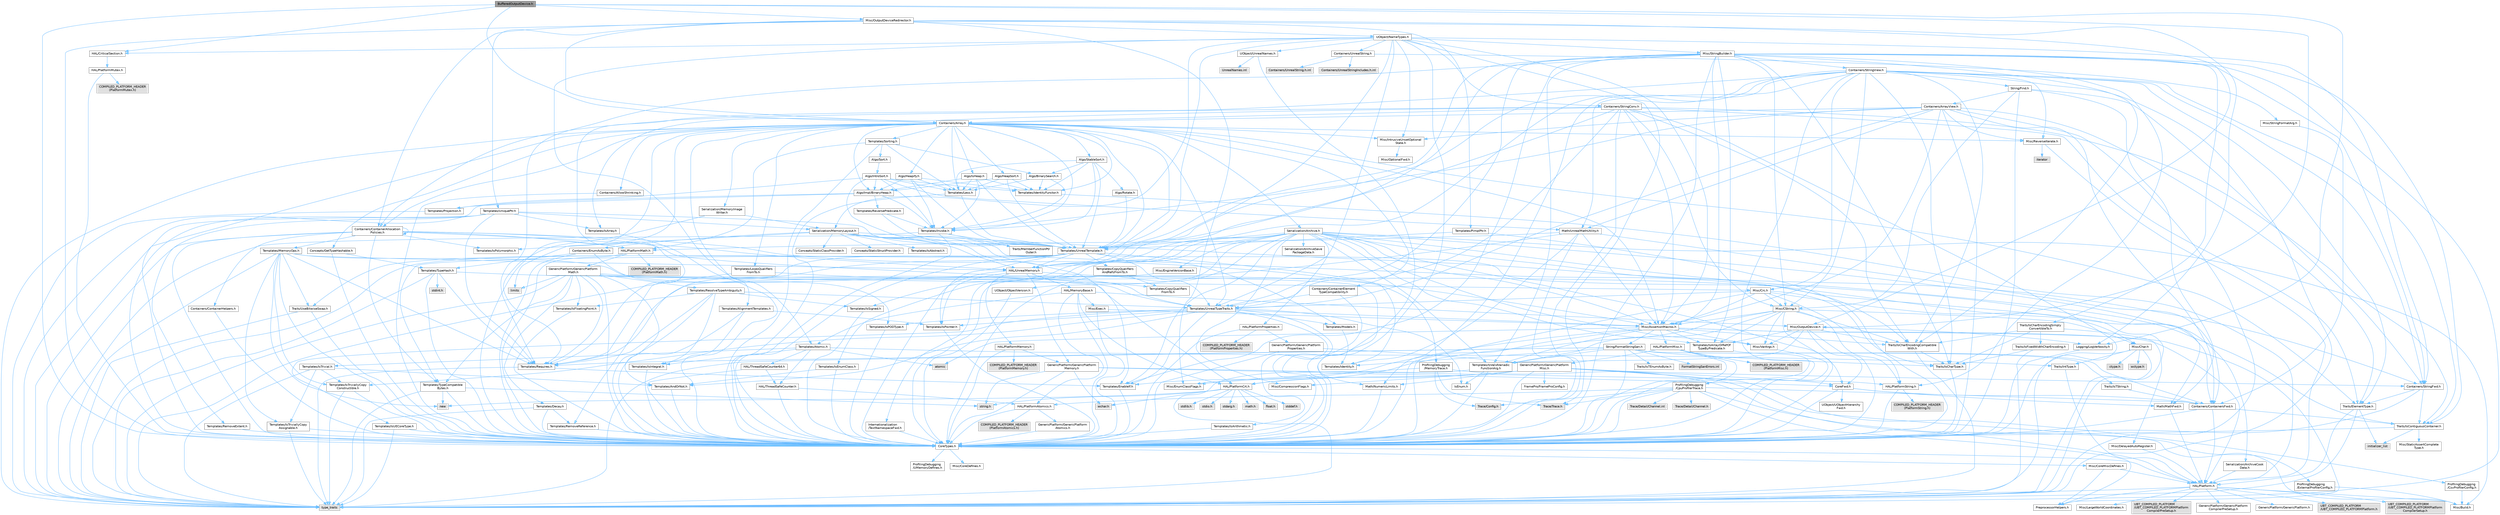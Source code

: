 digraph "BufferedOutputDevice.h"
{
 // INTERACTIVE_SVG=YES
 // LATEX_PDF_SIZE
  bgcolor="transparent";
  edge [fontname=Helvetica,fontsize=10,labelfontname=Helvetica,labelfontsize=10];
  node [fontname=Helvetica,fontsize=10,shape=box,height=0.2,width=0.4];
  Node1 [id="Node000001",label="BufferedOutputDevice.h",height=0.2,width=0.4,color="gray40", fillcolor="grey60", style="filled", fontcolor="black",tooltip=" "];
  Node1 -> Node2 [id="edge1_Node000001_Node000002",color="steelblue1",style="solid",tooltip=" "];
  Node2 [id="Node000002",label="Containers/Array.h",height=0.2,width=0.4,color="grey40", fillcolor="white", style="filled",URL="$df/dd0/Array_8h.html",tooltip=" "];
  Node2 -> Node3 [id="edge2_Node000002_Node000003",color="steelblue1",style="solid",tooltip=" "];
  Node3 [id="Node000003",label="CoreTypes.h",height=0.2,width=0.4,color="grey40", fillcolor="white", style="filled",URL="$dc/dec/CoreTypes_8h.html",tooltip=" "];
  Node3 -> Node4 [id="edge3_Node000003_Node000004",color="steelblue1",style="solid",tooltip=" "];
  Node4 [id="Node000004",label="HAL/Platform.h",height=0.2,width=0.4,color="grey40", fillcolor="white", style="filled",URL="$d9/dd0/Platform_8h.html",tooltip=" "];
  Node4 -> Node5 [id="edge4_Node000004_Node000005",color="steelblue1",style="solid",tooltip=" "];
  Node5 [id="Node000005",label="Misc/Build.h",height=0.2,width=0.4,color="grey40", fillcolor="white", style="filled",URL="$d3/dbb/Build_8h.html",tooltip=" "];
  Node4 -> Node6 [id="edge5_Node000004_Node000006",color="steelblue1",style="solid",tooltip=" "];
  Node6 [id="Node000006",label="Misc/LargeWorldCoordinates.h",height=0.2,width=0.4,color="grey40", fillcolor="white", style="filled",URL="$d2/dcb/LargeWorldCoordinates_8h.html",tooltip=" "];
  Node4 -> Node7 [id="edge6_Node000004_Node000007",color="steelblue1",style="solid",tooltip=" "];
  Node7 [id="Node000007",label="type_traits",height=0.2,width=0.4,color="grey60", fillcolor="#E0E0E0", style="filled",tooltip=" "];
  Node4 -> Node8 [id="edge7_Node000004_Node000008",color="steelblue1",style="solid",tooltip=" "];
  Node8 [id="Node000008",label="PreprocessorHelpers.h",height=0.2,width=0.4,color="grey40", fillcolor="white", style="filled",URL="$db/ddb/PreprocessorHelpers_8h.html",tooltip=" "];
  Node4 -> Node9 [id="edge8_Node000004_Node000009",color="steelblue1",style="solid",tooltip=" "];
  Node9 [id="Node000009",label="UBT_COMPILED_PLATFORM\l/UBT_COMPILED_PLATFORMPlatform\lCompilerPreSetup.h",height=0.2,width=0.4,color="grey60", fillcolor="#E0E0E0", style="filled",tooltip=" "];
  Node4 -> Node10 [id="edge9_Node000004_Node000010",color="steelblue1",style="solid",tooltip=" "];
  Node10 [id="Node000010",label="GenericPlatform/GenericPlatform\lCompilerPreSetup.h",height=0.2,width=0.4,color="grey40", fillcolor="white", style="filled",URL="$d9/dc8/GenericPlatformCompilerPreSetup_8h.html",tooltip=" "];
  Node4 -> Node11 [id="edge10_Node000004_Node000011",color="steelblue1",style="solid",tooltip=" "];
  Node11 [id="Node000011",label="GenericPlatform/GenericPlatform.h",height=0.2,width=0.4,color="grey40", fillcolor="white", style="filled",URL="$d6/d84/GenericPlatform_8h.html",tooltip=" "];
  Node4 -> Node12 [id="edge11_Node000004_Node000012",color="steelblue1",style="solid",tooltip=" "];
  Node12 [id="Node000012",label="UBT_COMPILED_PLATFORM\l/UBT_COMPILED_PLATFORMPlatform.h",height=0.2,width=0.4,color="grey60", fillcolor="#E0E0E0", style="filled",tooltip=" "];
  Node4 -> Node13 [id="edge12_Node000004_Node000013",color="steelblue1",style="solid",tooltip=" "];
  Node13 [id="Node000013",label="UBT_COMPILED_PLATFORM\l/UBT_COMPILED_PLATFORMPlatform\lCompilerSetup.h",height=0.2,width=0.4,color="grey60", fillcolor="#E0E0E0", style="filled",tooltip=" "];
  Node3 -> Node14 [id="edge13_Node000003_Node000014",color="steelblue1",style="solid",tooltip=" "];
  Node14 [id="Node000014",label="ProfilingDebugging\l/UMemoryDefines.h",height=0.2,width=0.4,color="grey40", fillcolor="white", style="filled",URL="$d2/da2/UMemoryDefines_8h.html",tooltip=" "];
  Node3 -> Node15 [id="edge14_Node000003_Node000015",color="steelblue1",style="solid",tooltip=" "];
  Node15 [id="Node000015",label="Misc/CoreMiscDefines.h",height=0.2,width=0.4,color="grey40", fillcolor="white", style="filled",URL="$da/d38/CoreMiscDefines_8h.html",tooltip=" "];
  Node15 -> Node4 [id="edge15_Node000015_Node000004",color="steelblue1",style="solid",tooltip=" "];
  Node15 -> Node8 [id="edge16_Node000015_Node000008",color="steelblue1",style="solid",tooltip=" "];
  Node3 -> Node16 [id="edge17_Node000003_Node000016",color="steelblue1",style="solid",tooltip=" "];
  Node16 [id="Node000016",label="Misc/CoreDefines.h",height=0.2,width=0.4,color="grey40", fillcolor="white", style="filled",URL="$d3/dd2/CoreDefines_8h.html",tooltip=" "];
  Node2 -> Node17 [id="edge18_Node000002_Node000017",color="steelblue1",style="solid",tooltip=" "];
  Node17 [id="Node000017",label="Misc/AssertionMacros.h",height=0.2,width=0.4,color="grey40", fillcolor="white", style="filled",URL="$d0/dfa/AssertionMacros_8h.html",tooltip=" "];
  Node17 -> Node3 [id="edge19_Node000017_Node000003",color="steelblue1",style="solid",tooltip=" "];
  Node17 -> Node4 [id="edge20_Node000017_Node000004",color="steelblue1",style="solid",tooltip=" "];
  Node17 -> Node18 [id="edge21_Node000017_Node000018",color="steelblue1",style="solid",tooltip=" "];
  Node18 [id="Node000018",label="HAL/PlatformMisc.h",height=0.2,width=0.4,color="grey40", fillcolor="white", style="filled",URL="$d0/df5/PlatformMisc_8h.html",tooltip=" "];
  Node18 -> Node3 [id="edge22_Node000018_Node000003",color="steelblue1",style="solid",tooltip=" "];
  Node18 -> Node19 [id="edge23_Node000018_Node000019",color="steelblue1",style="solid",tooltip=" "];
  Node19 [id="Node000019",label="GenericPlatform/GenericPlatform\lMisc.h",height=0.2,width=0.4,color="grey40", fillcolor="white", style="filled",URL="$db/d9a/GenericPlatformMisc_8h.html",tooltip=" "];
  Node19 -> Node20 [id="edge24_Node000019_Node000020",color="steelblue1",style="solid",tooltip=" "];
  Node20 [id="Node000020",label="Containers/StringFwd.h",height=0.2,width=0.4,color="grey40", fillcolor="white", style="filled",URL="$df/d37/StringFwd_8h.html",tooltip=" "];
  Node20 -> Node3 [id="edge25_Node000020_Node000003",color="steelblue1",style="solid",tooltip=" "];
  Node20 -> Node21 [id="edge26_Node000020_Node000021",color="steelblue1",style="solid",tooltip=" "];
  Node21 [id="Node000021",label="Traits/ElementType.h",height=0.2,width=0.4,color="grey40", fillcolor="white", style="filled",URL="$d5/d4f/ElementType_8h.html",tooltip=" "];
  Node21 -> Node4 [id="edge27_Node000021_Node000004",color="steelblue1",style="solid",tooltip=" "];
  Node21 -> Node22 [id="edge28_Node000021_Node000022",color="steelblue1",style="solid",tooltip=" "];
  Node22 [id="Node000022",label="initializer_list",height=0.2,width=0.4,color="grey60", fillcolor="#E0E0E0", style="filled",tooltip=" "];
  Node21 -> Node7 [id="edge29_Node000021_Node000007",color="steelblue1",style="solid",tooltip=" "];
  Node20 -> Node23 [id="edge30_Node000020_Node000023",color="steelblue1",style="solid",tooltip=" "];
  Node23 [id="Node000023",label="Traits/IsContiguousContainer.h",height=0.2,width=0.4,color="grey40", fillcolor="white", style="filled",URL="$d5/d3c/IsContiguousContainer_8h.html",tooltip=" "];
  Node23 -> Node3 [id="edge31_Node000023_Node000003",color="steelblue1",style="solid",tooltip=" "];
  Node23 -> Node24 [id="edge32_Node000023_Node000024",color="steelblue1",style="solid",tooltip=" "];
  Node24 [id="Node000024",label="Misc/StaticAssertComplete\lType.h",height=0.2,width=0.4,color="grey40", fillcolor="white", style="filled",URL="$d5/d4e/StaticAssertCompleteType_8h.html",tooltip=" "];
  Node23 -> Node22 [id="edge33_Node000023_Node000022",color="steelblue1",style="solid",tooltip=" "];
  Node19 -> Node25 [id="edge34_Node000019_Node000025",color="steelblue1",style="solid",tooltip=" "];
  Node25 [id="Node000025",label="CoreFwd.h",height=0.2,width=0.4,color="grey40", fillcolor="white", style="filled",URL="$d1/d1e/CoreFwd_8h.html",tooltip=" "];
  Node25 -> Node3 [id="edge35_Node000025_Node000003",color="steelblue1",style="solid",tooltip=" "];
  Node25 -> Node26 [id="edge36_Node000025_Node000026",color="steelblue1",style="solid",tooltip=" "];
  Node26 [id="Node000026",label="Containers/ContainersFwd.h",height=0.2,width=0.4,color="grey40", fillcolor="white", style="filled",URL="$d4/d0a/ContainersFwd_8h.html",tooltip=" "];
  Node26 -> Node4 [id="edge37_Node000026_Node000004",color="steelblue1",style="solid",tooltip=" "];
  Node26 -> Node3 [id="edge38_Node000026_Node000003",color="steelblue1",style="solid",tooltip=" "];
  Node26 -> Node23 [id="edge39_Node000026_Node000023",color="steelblue1",style="solid",tooltip=" "];
  Node25 -> Node27 [id="edge40_Node000025_Node000027",color="steelblue1",style="solid",tooltip=" "];
  Node27 [id="Node000027",label="Math/MathFwd.h",height=0.2,width=0.4,color="grey40", fillcolor="white", style="filled",URL="$d2/d10/MathFwd_8h.html",tooltip=" "];
  Node27 -> Node4 [id="edge41_Node000027_Node000004",color="steelblue1",style="solid",tooltip=" "];
  Node25 -> Node28 [id="edge42_Node000025_Node000028",color="steelblue1",style="solid",tooltip=" "];
  Node28 [id="Node000028",label="UObject/UObjectHierarchy\lFwd.h",height=0.2,width=0.4,color="grey40", fillcolor="white", style="filled",URL="$d3/d13/UObjectHierarchyFwd_8h.html",tooltip=" "];
  Node19 -> Node3 [id="edge43_Node000019_Node000003",color="steelblue1",style="solid",tooltip=" "];
  Node19 -> Node29 [id="edge44_Node000019_Node000029",color="steelblue1",style="solid",tooltip=" "];
  Node29 [id="Node000029",label="FramePro/FrameProConfig.h",height=0.2,width=0.4,color="grey40", fillcolor="white", style="filled",URL="$d7/d90/FrameProConfig_8h.html",tooltip=" "];
  Node19 -> Node30 [id="edge45_Node000019_Node000030",color="steelblue1",style="solid",tooltip=" "];
  Node30 [id="Node000030",label="HAL/PlatformCrt.h",height=0.2,width=0.4,color="grey40", fillcolor="white", style="filled",URL="$d8/d75/PlatformCrt_8h.html",tooltip=" "];
  Node30 -> Node31 [id="edge46_Node000030_Node000031",color="steelblue1",style="solid",tooltip=" "];
  Node31 [id="Node000031",label="new",height=0.2,width=0.4,color="grey60", fillcolor="#E0E0E0", style="filled",tooltip=" "];
  Node30 -> Node32 [id="edge47_Node000030_Node000032",color="steelblue1",style="solid",tooltip=" "];
  Node32 [id="Node000032",label="wchar.h",height=0.2,width=0.4,color="grey60", fillcolor="#E0E0E0", style="filled",tooltip=" "];
  Node30 -> Node33 [id="edge48_Node000030_Node000033",color="steelblue1",style="solid",tooltip=" "];
  Node33 [id="Node000033",label="stddef.h",height=0.2,width=0.4,color="grey60", fillcolor="#E0E0E0", style="filled",tooltip=" "];
  Node30 -> Node34 [id="edge49_Node000030_Node000034",color="steelblue1",style="solid",tooltip=" "];
  Node34 [id="Node000034",label="stdlib.h",height=0.2,width=0.4,color="grey60", fillcolor="#E0E0E0", style="filled",tooltip=" "];
  Node30 -> Node35 [id="edge50_Node000030_Node000035",color="steelblue1",style="solid",tooltip=" "];
  Node35 [id="Node000035",label="stdio.h",height=0.2,width=0.4,color="grey60", fillcolor="#E0E0E0", style="filled",tooltip=" "];
  Node30 -> Node36 [id="edge51_Node000030_Node000036",color="steelblue1",style="solid",tooltip=" "];
  Node36 [id="Node000036",label="stdarg.h",height=0.2,width=0.4,color="grey60", fillcolor="#E0E0E0", style="filled",tooltip=" "];
  Node30 -> Node37 [id="edge52_Node000030_Node000037",color="steelblue1",style="solid",tooltip=" "];
  Node37 [id="Node000037",label="math.h",height=0.2,width=0.4,color="grey60", fillcolor="#E0E0E0", style="filled",tooltip=" "];
  Node30 -> Node38 [id="edge53_Node000030_Node000038",color="steelblue1",style="solid",tooltip=" "];
  Node38 [id="Node000038",label="float.h",height=0.2,width=0.4,color="grey60", fillcolor="#E0E0E0", style="filled",tooltip=" "];
  Node30 -> Node39 [id="edge54_Node000030_Node000039",color="steelblue1",style="solid",tooltip=" "];
  Node39 [id="Node000039",label="string.h",height=0.2,width=0.4,color="grey60", fillcolor="#E0E0E0", style="filled",tooltip=" "];
  Node19 -> Node40 [id="edge55_Node000019_Node000040",color="steelblue1",style="solid",tooltip=" "];
  Node40 [id="Node000040",label="Math/NumericLimits.h",height=0.2,width=0.4,color="grey40", fillcolor="white", style="filled",URL="$df/d1b/NumericLimits_8h.html",tooltip=" "];
  Node40 -> Node3 [id="edge56_Node000040_Node000003",color="steelblue1",style="solid",tooltip=" "];
  Node19 -> Node41 [id="edge57_Node000019_Node000041",color="steelblue1",style="solid",tooltip=" "];
  Node41 [id="Node000041",label="Misc/CompressionFlags.h",height=0.2,width=0.4,color="grey40", fillcolor="white", style="filled",URL="$d9/d76/CompressionFlags_8h.html",tooltip=" "];
  Node19 -> Node42 [id="edge58_Node000019_Node000042",color="steelblue1",style="solid",tooltip=" "];
  Node42 [id="Node000042",label="Misc/EnumClassFlags.h",height=0.2,width=0.4,color="grey40", fillcolor="white", style="filled",URL="$d8/de7/EnumClassFlags_8h.html",tooltip=" "];
  Node19 -> Node43 [id="edge59_Node000019_Node000043",color="steelblue1",style="solid",tooltip=" "];
  Node43 [id="Node000043",label="ProfilingDebugging\l/CsvProfilerConfig.h",height=0.2,width=0.4,color="grey40", fillcolor="white", style="filled",URL="$d3/d88/CsvProfilerConfig_8h.html",tooltip=" "];
  Node43 -> Node5 [id="edge60_Node000043_Node000005",color="steelblue1",style="solid",tooltip=" "];
  Node19 -> Node44 [id="edge61_Node000019_Node000044",color="steelblue1",style="solid",tooltip=" "];
  Node44 [id="Node000044",label="ProfilingDebugging\l/ExternalProfilerConfig.h",height=0.2,width=0.4,color="grey40", fillcolor="white", style="filled",URL="$d3/dbb/ExternalProfilerConfig_8h.html",tooltip=" "];
  Node44 -> Node5 [id="edge62_Node000044_Node000005",color="steelblue1",style="solid",tooltip=" "];
  Node18 -> Node45 [id="edge63_Node000018_Node000045",color="steelblue1",style="solid",tooltip=" "];
  Node45 [id="Node000045",label="COMPILED_PLATFORM_HEADER\l(PlatformMisc.h)",height=0.2,width=0.4,color="grey60", fillcolor="#E0E0E0", style="filled",tooltip=" "];
  Node18 -> Node46 [id="edge64_Node000018_Node000046",color="steelblue1",style="solid",tooltip=" "];
  Node46 [id="Node000046",label="ProfilingDebugging\l/CpuProfilerTrace.h",height=0.2,width=0.4,color="grey40", fillcolor="white", style="filled",URL="$da/dcb/CpuProfilerTrace_8h.html",tooltip=" "];
  Node46 -> Node3 [id="edge65_Node000046_Node000003",color="steelblue1",style="solid",tooltip=" "];
  Node46 -> Node26 [id="edge66_Node000046_Node000026",color="steelblue1",style="solid",tooltip=" "];
  Node46 -> Node47 [id="edge67_Node000046_Node000047",color="steelblue1",style="solid",tooltip=" "];
  Node47 [id="Node000047",label="HAL/PlatformAtomics.h",height=0.2,width=0.4,color="grey40", fillcolor="white", style="filled",URL="$d3/d36/PlatformAtomics_8h.html",tooltip=" "];
  Node47 -> Node3 [id="edge68_Node000047_Node000003",color="steelblue1",style="solid",tooltip=" "];
  Node47 -> Node48 [id="edge69_Node000047_Node000048",color="steelblue1",style="solid",tooltip=" "];
  Node48 [id="Node000048",label="GenericPlatform/GenericPlatform\lAtomics.h",height=0.2,width=0.4,color="grey40", fillcolor="white", style="filled",URL="$da/d72/GenericPlatformAtomics_8h.html",tooltip=" "];
  Node48 -> Node3 [id="edge70_Node000048_Node000003",color="steelblue1",style="solid",tooltip=" "];
  Node47 -> Node49 [id="edge71_Node000047_Node000049",color="steelblue1",style="solid",tooltip=" "];
  Node49 [id="Node000049",label="COMPILED_PLATFORM_HEADER\l(PlatformAtomics.h)",height=0.2,width=0.4,color="grey60", fillcolor="#E0E0E0", style="filled",tooltip=" "];
  Node46 -> Node8 [id="edge72_Node000046_Node000008",color="steelblue1",style="solid",tooltip=" "];
  Node46 -> Node5 [id="edge73_Node000046_Node000005",color="steelblue1",style="solid",tooltip=" "];
  Node46 -> Node50 [id="edge74_Node000046_Node000050",color="steelblue1",style="solid",tooltip=" "];
  Node50 [id="Node000050",label="Trace/Config.h",height=0.2,width=0.4,color="grey60", fillcolor="#E0E0E0", style="filled",tooltip=" "];
  Node46 -> Node51 [id="edge75_Node000046_Node000051",color="steelblue1",style="solid",tooltip=" "];
  Node51 [id="Node000051",label="Trace/Detail/Channel.h",height=0.2,width=0.4,color="grey60", fillcolor="#E0E0E0", style="filled",tooltip=" "];
  Node46 -> Node52 [id="edge76_Node000046_Node000052",color="steelblue1",style="solid",tooltip=" "];
  Node52 [id="Node000052",label="Trace/Detail/Channel.inl",height=0.2,width=0.4,color="grey60", fillcolor="#E0E0E0", style="filled",tooltip=" "];
  Node46 -> Node53 [id="edge77_Node000046_Node000053",color="steelblue1",style="solid",tooltip=" "];
  Node53 [id="Node000053",label="Trace/Trace.h",height=0.2,width=0.4,color="grey60", fillcolor="#E0E0E0", style="filled",tooltip=" "];
  Node17 -> Node8 [id="edge78_Node000017_Node000008",color="steelblue1",style="solid",tooltip=" "];
  Node17 -> Node54 [id="edge79_Node000017_Node000054",color="steelblue1",style="solid",tooltip=" "];
  Node54 [id="Node000054",label="Templates/EnableIf.h",height=0.2,width=0.4,color="grey40", fillcolor="white", style="filled",URL="$d7/d60/EnableIf_8h.html",tooltip=" "];
  Node54 -> Node3 [id="edge80_Node000054_Node000003",color="steelblue1",style="solid",tooltip=" "];
  Node17 -> Node55 [id="edge81_Node000017_Node000055",color="steelblue1",style="solid",tooltip=" "];
  Node55 [id="Node000055",label="Templates/IsArrayOrRefOf\lTypeByPredicate.h",height=0.2,width=0.4,color="grey40", fillcolor="white", style="filled",URL="$d6/da1/IsArrayOrRefOfTypeByPredicate_8h.html",tooltip=" "];
  Node55 -> Node3 [id="edge82_Node000055_Node000003",color="steelblue1",style="solid",tooltip=" "];
  Node17 -> Node56 [id="edge83_Node000017_Node000056",color="steelblue1",style="solid",tooltip=" "];
  Node56 [id="Node000056",label="Templates/IsValidVariadic\lFunctionArg.h",height=0.2,width=0.4,color="grey40", fillcolor="white", style="filled",URL="$d0/dc8/IsValidVariadicFunctionArg_8h.html",tooltip=" "];
  Node56 -> Node3 [id="edge84_Node000056_Node000003",color="steelblue1",style="solid",tooltip=" "];
  Node56 -> Node57 [id="edge85_Node000056_Node000057",color="steelblue1",style="solid",tooltip=" "];
  Node57 [id="Node000057",label="IsEnum.h",height=0.2,width=0.4,color="grey40", fillcolor="white", style="filled",URL="$d4/de5/IsEnum_8h.html",tooltip=" "];
  Node56 -> Node7 [id="edge86_Node000056_Node000007",color="steelblue1",style="solid",tooltip=" "];
  Node17 -> Node58 [id="edge87_Node000017_Node000058",color="steelblue1",style="solid",tooltip=" "];
  Node58 [id="Node000058",label="Traits/IsCharEncodingCompatible\lWith.h",height=0.2,width=0.4,color="grey40", fillcolor="white", style="filled",URL="$df/dd1/IsCharEncodingCompatibleWith_8h.html",tooltip=" "];
  Node58 -> Node7 [id="edge88_Node000058_Node000007",color="steelblue1",style="solid",tooltip=" "];
  Node58 -> Node59 [id="edge89_Node000058_Node000059",color="steelblue1",style="solid",tooltip=" "];
  Node59 [id="Node000059",label="Traits/IsCharType.h",height=0.2,width=0.4,color="grey40", fillcolor="white", style="filled",URL="$db/d51/IsCharType_8h.html",tooltip=" "];
  Node59 -> Node3 [id="edge90_Node000059_Node000003",color="steelblue1",style="solid",tooltip=" "];
  Node17 -> Node60 [id="edge91_Node000017_Node000060",color="steelblue1",style="solid",tooltip=" "];
  Node60 [id="Node000060",label="Misc/VarArgs.h",height=0.2,width=0.4,color="grey40", fillcolor="white", style="filled",URL="$d5/d6f/VarArgs_8h.html",tooltip=" "];
  Node60 -> Node3 [id="edge92_Node000060_Node000003",color="steelblue1",style="solid",tooltip=" "];
  Node17 -> Node61 [id="edge93_Node000017_Node000061",color="steelblue1",style="solid",tooltip=" "];
  Node61 [id="Node000061",label="String/FormatStringSan.h",height=0.2,width=0.4,color="grey40", fillcolor="white", style="filled",URL="$d3/d8b/FormatStringSan_8h.html",tooltip=" "];
  Node61 -> Node7 [id="edge94_Node000061_Node000007",color="steelblue1",style="solid",tooltip=" "];
  Node61 -> Node3 [id="edge95_Node000061_Node000003",color="steelblue1",style="solid",tooltip=" "];
  Node61 -> Node62 [id="edge96_Node000061_Node000062",color="steelblue1",style="solid",tooltip=" "];
  Node62 [id="Node000062",label="Templates/Requires.h",height=0.2,width=0.4,color="grey40", fillcolor="white", style="filled",URL="$dc/d96/Requires_8h.html",tooltip=" "];
  Node62 -> Node54 [id="edge97_Node000062_Node000054",color="steelblue1",style="solid",tooltip=" "];
  Node62 -> Node7 [id="edge98_Node000062_Node000007",color="steelblue1",style="solid",tooltip=" "];
  Node61 -> Node63 [id="edge99_Node000061_Node000063",color="steelblue1",style="solid",tooltip=" "];
  Node63 [id="Node000063",label="Templates/Identity.h",height=0.2,width=0.4,color="grey40", fillcolor="white", style="filled",URL="$d0/dd5/Identity_8h.html",tooltip=" "];
  Node61 -> Node56 [id="edge100_Node000061_Node000056",color="steelblue1",style="solid",tooltip=" "];
  Node61 -> Node59 [id="edge101_Node000061_Node000059",color="steelblue1",style="solid",tooltip=" "];
  Node61 -> Node64 [id="edge102_Node000061_Node000064",color="steelblue1",style="solid",tooltip=" "];
  Node64 [id="Node000064",label="Traits/IsTEnumAsByte.h",height=0.2,width=0.4,color="grey40", fillcolor="white", style="filled",URL="$d1/de6/IsTEnumAsByte_8h.html",tooltip=" "];
  Node61 -> Node65 [id="edge103_Node000061_Node000065",color="steelblue1",style="solid",tooltip=" "];
  Node65 [id="Node000065",label="Traits/IsTString.h",height=0.2,width=0.4,color="grey40", fillcolor="white", style="filled",URL="$d0/df8/IsTString_8h.html",tooltip=" "];
  Node65 -> Node26 [id="edge104_Node000065_Node000026",color="steelblue1",style="solid",tooltip=" "];
  Node61 -> Node26 [id="edge105_Node000061_Node000026",color="steelblue1",style="solid",tooltip=" "];
  Node61 -> Node66 [id="edge106_Node000061_Node000066",color="steelblue1",style="solid",tooltip=" "];
  Node66 [id="Node000066",label="FormatStringSanErrors.inl",height=0.2,width=0.4,color="grey60", fillcolor="#E0E0E0", style="filled",tooltip=" "];
  Node17 -> Node67 [id="edge107_Node000017_Node000067",color="steelblue1",style="solid",tooltip=" "];
  Node67 [id="Node000067",label="atomic",height=0.2,width=0.4,color="grey60", fillcolor="#E0E0E0", style="filled",tooltip=" "];
  Node2 -> Node68 [id="edge108_Node000002_Node000068",color="steelblue1",style="solid",tooltip=" "];
  Node68 [id="Node000068",label="Misc/IntrusiveUnsetOptional\lState.h",height=0.2,width=0.4,color="grey40", fillcolor="white", style="filled",URL="$d2/d0a/IntrusiveUnsetOptionalState_8h.html",tooltip=" "];
  Node68 -> Node69 [id="edge109_Node000068_Node000069",color="steelblue1",style="solid",tooltip=" "];
  Node69 [id="Node000069",label="Misc/OptionalFwd.h",height=0.2,width=0.4,color="grey40", fillcolor="white", style="filled",URL="$dc/d50/OptionalFwd_8h.html",tooltip=" "];
  Node2 -> Node70 [id="edge110_Node000002_Node000070",color="steelblue1",style="solid",tooltip=" "];
  Node70 [id="Node000070",label="Misc/ReverseIterate.h",height=0.2,width=0.4,color="grey40", fillcolor="white", style="filled",URL="$db/de3/ReverseIterate_8h.html",tooltip=" "];
  Node70 -> Node4 [id="edge111_Node000070_Node000004",color="steelblue1",style="solid",tooltip=" "];
  Node70 -> Node71 [id="edge112_Node000070_Node000071",color="steelblue1",style="solid",tooltip=" "];
  Node71 [id="Node000071",label="iterator",height=0.2,width=0.4,color="grey60", fillcolor="#E0E0E0", style="filled",tooltip=" "];
  Node2 -> Node72 [id="edge113_Node000002_Node000072",color="steelblue1",style="solid",tooltip=" "];
  Node72 [id="Node000072",label="HAL/UnrealMemory.h",height=0.2,width=0.4,color="grey40", fillcolor="white", style="filled",URL="$d9/d96/UnrealMemory_8h.html",tooltip=" "];
  Node72 -> Node3 [id="edge114_Node000072_Node000003",color="steelblue1",style="solid",tooltip=" "];
  Node72 -> Node73 [id="edge115_Node000072_Node000073",color="steelblue1",style="solid",tooltip=" "];
  Node73 [id="Node000073",label="GenericPlatform/GenericPlatform\lMemory.h",height=0.2,width=0.4,color="grey40", fillcolor="white", style="filled",URL="$dd/d22/GenericPlatformMemory_8h.html",tooltip=" "];
  Node73 -> Node25 [id="edge116_Node000073_Node000025",color="steelblue1",style="solid",tooltip=" "];
  Node73 -> Node3 [id="edge117_Node000073_Node000003",color="steelblue1",style="solid",tooltip=" "];
  Node73 -> Node74 [id="edge118_Node000073_Node000074",color="steelblue1",style="solid",tooltip=" "];
  Node74 [id="Node000074",label="HAL/PlatformString.h",height=0.2,width=0.4,color="grey40", fillcolor="white", style="filled",URL="$db/db5/PlatformString_8h.html",tooltip=" "];
  Node74 -> Node3 [id="edge119_Node000074_Node000003",color="steelblue1",style="solid",tooltip=" "];
  Node74 -> Node75 [id="edge120_Node000074_Node000075",color="steelblue1",style="solid",tooltip=" "];
  Node75 [id="Node000075",label="COMPILED_PLATFORM_HEADER\l(PlatformString.h)",height=0.2,width=0.4,color="grey60", fillcolor="#E0E0E0", style="filled",tooltip=" "];
  Node73 -> Node39 [id="edge121_Node000073_Node000039",color="steelblue1",style="solid",tooltip=" "];
  Node73 -> Node32 [id="edge122_Node000073_Node000032",color="steelblue1",style="solid",tooltip=" "];
  Node72 -> Node76 [id="edge123_Node000072_Node000076",color="steelblue1",style="solid",tooltip=" "];
  Node76 [id="Node000076",label="HAL/MemoryBase.h",height=0.2,width=0.4,color="grey40", fillcolor="white", style="filled",URL="$d6/d9f/MemoryBase_8h.html",tooltip=" "];
  Node76 -> Node3 [id="edge124_Node000076_Node000003",color="steelblue1",style="solid",tooltip=" "];
  Node76 -> Node47 [id="edge125_Node000076_Node000047",color="steelblue1",style="solid",tooltip=" "];
  Node76 -> Node30 [id="edge126_Node000076_Node000030",color="steelblue1",style="solid",tooltip=" "];
  Node76 -> Node77 [id="edge127_Node000076_Node000077",color="steelblue1",style="solid",tooltip=" "];
  Node77 [id="Node000077",label="Misc/Exec.h",height=0.2,width=0.4,color="grey40", fillcolor="white", style="filled",URL="$de/ddb/Exec_8h.html",tooltip=" "];
  Node77 -> Node3 [id="edge128_Node000077_Node000003",color="steelblue1",style="solid",tooltip=" "];
  Node77 -> Node17 [id="edge129_Node000077_Node000017",color="steelblue1",style="solid",tooltip=" "];
  Node76 -> Node78 [id="edge130_Node000076_Node000078",color="steelblue1",style="solid",tooltip=" "];
  Node78 [id="Node000078",label="Misc/OutputDevice.h",height=0.2,width=0.4,color="grey40", fillcolor="white", style="filled",URL="$d7/d32/OutputDevice_8h.html",tooltip=" "];
  Node78 -> Node25 [id="edge131_Node000078_Node000025",color="steelblue1",style="solid",tooltip=" "];
  Node78 -> Node3 [id="edge132_Node000078_Node000003",color="steelblue1",style="solid",tooltip=" "];
  Node78 -> Node79 [id="edge133_Node000078_Node000079",color="steelblue1",style="solid",tooltip=" "];
  Node79 [id="Node000079",label="Logging/LogVerbosity.h",height=0.2,width=0.4,color="grey40", fillcolor="white", style="filled",URL="$d2/d8f/LogVerbosity_8h.html",tooltip=" "];
  Node79 -> Node3 [id="edge134_Node000079_Node000003",color="steelblue1",style="solid",tooltip=" "];
  Node78 -> Node60 [id="edge135_Node000078_Node000060",color="steelblue1",style="solid",tooltip=" "];
  Node78 -> Node55 [id="edge136_Node000078_Node000055",color="steelblue1",style="solid",tooltip=" "];
  Node78 -> Node56 [id="edge137_Node000078_Node000056",color="steelblue1",style="solid",tooltip=" "];
  Node78 -> Node58 [id="edge138_Node000078_Node000058",color="steelblue1",style="solid",tooltip=" "];
  Node76 -> Node80 [id="edge139_Node000076_Node000080",color="steelblue1",style="solid",tooltip=" "];
  Node80 [id="Node000080",label="Templates/Atomic.h",height=0.2,width=0.4,color="grey40", fillcolor="white", style="filled",URL="$d3/d91/Atomic_8h.html",tooltip=" "];
  Node80 -> Node81 [id="edge140_Node000080_Node000081",color="steelblue1",style="solid",tooltip=" "];
  Node81 [id="Node000081",label="HAL/ThreadSafeCounter.h",height=0.2,width=0.4,color="grey40", fillcolor="white", style="filled",URL="$dc/dc9/ThreadSafeCounter_8h.html",tooltip=" "];
  Node81 -> Node3 [id="edge141_Node000081_Node000003",color="steelblue1",style="solid",tooltip=" "];
  Node81 -> Node47 [id="edge142_Node000081_Node000047",color="steelblue1",style="solid",tooltip=" "];
  Node80 -> Node82 [id="edge143_Node000080_Node000082",color="steelblue1",style="solid",tooltip=" "];
  Node82 [id="Node000082",label="HAL/ThreadSafeCounter64.h",height=0.2,width=0.4,color="grey40", fillcolor="white", style="filled",URL="$d0/d12/ThreadSafeCounter64_8h.html",tooltip=" "];
  Node82 -> Node3 [id="edge144_Node000082_Node000003",color="steelblue1",style="solid",tooltip=" "];
  Node82 -> Node81 [id="edge145_Node000082_Node000081",color="steelblue1",style="solid",tooltip=" "];
  Node80 -> Node83 [id="edge146_Node000080_Node000083",color="steelblue1",style="solid",tooltip=" "];
  Node83 [id="Node000083",label="Templates/IsIntegral.h",height=0.2,width=0.4,color="grey40", fillcolor="white", style="filled",URL="$da/d64/IsIntegral_8h.html",tooltip=" "];
  Node83 -> Node3 [id="edge147_Node000083_Node000003",color="steelblue1",style="solid",tooltip=" "];
  Node80 -> Node84 [id="edge148_Node000080_Node000084",color="steelblue1",style="solid",tooltip=" "];
  Node84 [id="Node000084",label="Templates/IsTrivial.h",height=0.2,width=0.4,color="grey40", fillcolor="white", style="filled",URL="$da/d4c/IsTrivial_8h.html",tooltip=" "];
  Node84 -> Node85 [id="edge149_Node000084_Node000085",color="steelblue1",style="solid",tooltip=" "];
  Node85 [id="Node000085",label="Templates/AndOrNot.h",height=0.2,width=0.4,color="grey40", fillcolor="white", style="filled",URL="$db/d0a/AndOrNot_8h.html",tooltip=" "];
  Node85 -> Node3 [id="edge150_Node000085_Node000003",color="steelblue1",style="solid",tooltip=" "];
  Node84 -> Node86 [id="edge151_Node000084_Node000086",color="steelblue1",style="solid",tooltip=" "];
  Node86 [id="Node000086",label="Templates/IsTriviallyCopy\lConstructible.h",height=0.2,width=0.4,color="grey40", fillcolor="white", style="filled",URL="$d3/d78/IsTriviallyCopyConstructible_8h.html",tooltip=" "];
  Node86 -> Node3 [id="edge152_Node000086_Node000003",color="steelblue1",style="solid",tooltip=" "];
  Node86 -> Node7 [id="edge153_Node000086_Node000007",color="steelblue1",style="solid",tooltip=" "];
  Node84 -> Node87 [id="edge154_Node000084_Node000087",color="steelblue1",style="solid",tooltip=" "];
  Node87 [id="Node000087",label="Templates/IsTriviallyCopy\lAssignable.h",height=0.2,width=0.4,color="grey40", fillcolor="white", style="filled",URL="$d2/df2/IsTriviallyCopyAssignable_8h.html",tooltip=" "];
  Node87 -> Node3 [id="edge155_Node000087_Node000003",color="steelblue1",style="solid",tooltip=" "];
  Node87 -> Node7 [id="edge156_Node000087_Node000007",color="steelblue1",style="solid",tooltip=" "];
  Node84 -> Node7 [id="edge157_Node000084_Node000007",color="steelblue1",style="solid",tooltip=" "];
  Node80 -> Node88 [id="edge158_Node000080_Node000088",color="steelblue1",style="solid",tooltip=" "];
  Node88 [id="Node000088",label="Traits/IntType.h",height=0.2,width=0.4,color="grey40", fillcolor="white", style="filled",URL="$d7/deb/IntType_8h.html",tooltip=" "];
  Node88 -> Node4 [id="edge159_Node000088_Node000004",color="steelblue1",style="solid",tooltip=" "];
  Node80 -> Node67 [id="edge160_Node000080_Node000067",color="steelblue1",style="solid",tooltip=" "];
  Node72 -> Node89 [id="edge161_Node000072_Node000089",color="steelblue1",style="solid",tooltip=" "];
  Node89 [id="Node000089",label="HAL/PlatformMemory.h",height=0.2,width=0.4,color="grey40", fillcolor="white", style="filled",URL="$de/d68/PlatformMemory_8h.html",tooltip=" "];
  Node89 -> Node3 [id="edge162_Node000089_Node000003",color="steelblue1",style="solid",tooltip=" "];
  Node89 -> Node73 [id="edge163_Node000089_Node000073",color="steelblue1",style="solid",tooltip=" "];
  Node89 -> Node90 [id="edge164_Node000089_Node000090",color="steelblue1",style="solid",tooltip=" "];
  Node90 [id="Node000090",label="COMPILED_PLATFORM_HEADER\l(PlatformMemory.h)",height=0.2,width=0.4,color="grey60", fillcolor="#E0E0E0", style="filled",tooltip=" "];
  Node72 -> Node91 [id="edge165_Node000072_Node000091",color="steelblue1",style="solid",tooltip=" "];
  Node91 [id="Node000091",label="ProfilingDebugging\l/MemoryTrace.h",height=0.2,width=0.4,color="grey40", fillcolor="white", style="filled",URL="$da/dd7/MemoryTrace_8h.html",tooltip=" "];
  Node91 -> Node4 [id="edge166_Node000091_Node000004",color="steelblue1",style="solid",tooltip=" "];
  Node91 -> Node42 [id="edge167_Node000091_Node000042",color="steelblue1",style="solid",tooltip=" "];
  Node91 -> Node50 [id="edge168_Node000091_Node000050",color="steelblue1",style="solid",tooltip=" "];
  Node91 -> Node53 [id="edge169_Node000091_Node000053",color="steelblue1",style="solid",tooltip=" "];
  Node72 -> Node92 [id="edge170_Node000072_Node000092",color="steelblue1",style="solid",tooltip=" "];
  Node92 [id="Node000092",label="Templates/IsPointer.h",height=0.2,width=0.4,color="grey40", fillcolor="white", style="filled",URL="$d7/d05/IsPointer_8h.html",tooltip=" "];
  Node92 -> Node3 [id="edge171_Node000092_Node000003",color="steelblue1",style="solid",tooltip=" "];
  Node2 -> Node93 [id="edge172_Node000002_Node000093",color="steelblue1",style="solid",tooltip=" "];
  Node93 [id="Node000093",label="Templates/UnrealTypeTraits.h",height=0.2,width=0.4,color="grey40", fillcolor="white", style="filled",URL="$d2/d2d/UnrealTypeTraits_8h.html",tooltip=" "];
  Node93 -> Node3 [id="edge173_Node000093_Node000003",color="steelblue1",style="solid",tooltip=" "];
  Node93 -> Node92 [id="edge174_Node000093_Node000092",color="steelblue1",style="solid",tooltip=" "];
  Node93 -> Node17 [id="edge175_Node000093_Node000017",color="steelblue1",style="solid",tooltip=" "];
  Node93 -> Node85 [id="edge176_Node000093_Node000085",color="steelblue1",style="solid",tooltip=" "];
  Node93 -> Node54 [id="edge177_Node000093_Node000054",color="steelblue1",style="solid",tooltip=" "];
  Node93 -> Node94 [id="edge178_Node000093_Node000094",color="steelblue1",style="solid",tooltip=" "];
  Node94 [id="Node000094",label="Templates/IsArithmetic.h",height=0.2,width=0.4,color="grey40", fillcolor="white", style="filled",URL="$d2/d5d/IsArithmetic_8h.html",tooltip=" "];
  Node94 -> Node3 [id="edge179_Node000094_Node000003",color="steelblue1",style="solid",tooltip=" "];
  Node93 -> Node57 [id="edge180_Node000093_Node000057",color="steelblue1",style="solid",tooltip=" "];
  Node93 -> Node95 [id="edge181_Node000093_Node000095",color="steelblue1",style="solid",tooltip=" "];
  Node95 [id="Node000095",label="Templates/Models.h",height=0.2,width=0.4,color="grey40", fillcolor="white", style="filled",URL="$d3/d0c/Models_8h.html",tooltip=" "];
  Node95 -> Node63 [id="edge182_Node000095_Node000063",color="steelblue1",style="solid",tooltip=" "];
  Node93 -> Node96 [id="edge183_Node000093_Node000096",color="steelblue1",style="solid",tooltip=" "];
  Node96 [id="Node000096",label="Templates/IsPODType.h",height=0.2,width=0.4,color="grey40", fillcolor="white", style="filled",URL="$d7/db1/IsPODType_8h.html",tooltip=" "];
  Node96 -> Node3 [id="edge184_Node000096_Node000003",color="steelblue1",style="solid",tooltip=" "];
  Node93 -> Node97 [id="edge185_Node000093_Node000097",color="steelblue1",style="solid",tooltip=" "];
  Node97 [id="Node000097",label="Templates/IsUECoreType.h",height=0.2,width=0.4,color="grey40", fillcolor="white", style="filled",URL="$d1/db8/IsUECoreType_8h.html",tooltip=" "];
  Node97 -> Node3 [id="edge186_Node000097_Node000003",color="steelblue1",style="solid",tooltip=" "];
  Node97 -> Node7 [id="edge187_Node000097_Node000007",color="steelblue1",style="solid",tooltip=" "];
  Node93 -> Node86 [id="edge188_Node000093_Node000086",color="steelblue1",style="solid",tooltip=" "];
  Node2 -> Node98 [id="edge189_Node000002_Node000098",color="steelblue1",style="solid",tooltip=" "];
  Node98 [id="Node000098",label="Templates/UnrealTemplate.h",height=0.2,width=0.4,color="grey40", fillcolor="white", style="filled",URL="$d4/d24/UnrealTemplate_8h.html",tooltip=" "];
  Node98 -> Node3 [id="edge190_Node000098_Node000003",color="steelblue1",style="solid",tooltip=" "];
  Node98 -> Node92 [id="edge191_Node000098_Node000092",color="steelblue1",style="solid",tooltip=" "];
  Node98 -> Node72 [id="edge192_Node000098_Node000072",color="steelblue1",style="solid",tooltip=" "];
  Node98 -> Node99 [id="edge193_Node000098_Node000099",color="steelblue1",style="solid",tooltip=" "];
  Node99 [id="Node000099",label="Templates/CopyQualifiers\lAndRefsFromTo.h",height=0.2,width=0.4,color="grey40", fillcolor="white", style="filled",URL="$d3/db3/CopyQualifiersAndRefsFromTo_8h.html",tooltip=" "];
  Node99 -> Node100 [id="edge194_Node000099_Node000100",color="steelblue1",style="solid",tooltip=" "];
  Node100 [id="Node000100",label="Templates/CopyQualifiers\lFromTo.h",height=0.2,width=0.4,color="grey40", fillcolor="white", style="filled",URL="$d5/db4/CopyQualifiersFromTo_8h.html",tooltip=" "];
  Node98 -> Node93 [id="edge195_Node000098_Node000093",color="steelblue1",style="solid",tooltip=" "];
  Node98 -> Node101 [id="edge196_Node000098_Node000101",color="steelblue1",style="solid",tooltip=" "];
  Node101 [id="Node000101",label="Templates/RemoveReference.h",height=0.2,width=0.4,color="grey40", fillcolor="white", style="filled",URL="$da/dbe/RemoveReference_8h.html",tooltip=" "];
  Node101 -> Node3 [id="edge197_Node000101_Node000003",color="steelblue1",style="solid",tooltip=" "];
  Node98 -> Node62 [id="edge198_Node000098_Node000062",color="steelblue1",style="solid",tooltip=" "];
  Node98 -> Node102 [id="edge199_Node000098_Node000102",color="steelblue1",style="solid",tooltip=" "];
  Node102 [id="Node000102",label="Templates/TypeCompatible\lBytes.h",height=0.2,width=0.4,color="grey40", fillcolor="white", style="filled",URL="$df/d0a/TypeCompatibleBytes_8h.html",tooltip=" "];
  Node102 -> Node3 [id="edge200_Node000102_Node000003",color="steelblue1",style="solid",tooltip=" "];
  Node102 -> Node39 [id="edge201_Node000102_Node000039",color="steelblue1",style="solid",tooltip=" "];
  Node102 -> Node31 [id="edge202_Node000102_Node000031",color="steelblue1",style="solid",tooltip=" "];
  Node102 -> Node7 [id="edge203_Node000102_Node000007",color="steelblue1",style="solid",tooltip=" "];
  Node98 -> Node63 [id="edge204_Node000098_Node000063",color="steelblue1",style="solid",tooltip=" "];
  Node98 -> Node23 [id="edge205_Node000098_Node000023",color="steelblue1",style="solid",tooltip=" "];
  Node98 -> Node103 [id="edge206_Node000098_Node000103",color="steelblue1",style="solid",tooltip=" "];
  Node103 [id="Node000103",label="Traits/UseBitwiseSwap.h",height=0.2,width=0.4,color="grey40", fillcolor="white", style="filled",URL="$db/df3/UseBitwiseSwap_8h.html",tooltip=" "];
  Node103 -> Node3 [id="edge207_Node000103_Node000003",color="steelblue1",style="solid",tooltip=" "];
  Node103 -> Node7 [id="edge208_Node000103_Node000007",color="steelblue1",style="solid",tooltip=" "];
  Node98 -> Node7 [id="edge209_Node000098_Node000007",color="steelblue1",style="solid",tooltip=" "];
  Node2 -> Node104 [id="edge210_Node000002_Node000104",color="steelblue1",style="solid",tooltip=" "];
  Node104 [id="Node000104",label="Containers/AllowShrinking.h",height=0.2,width=0.4,color="grey40", fillcolor="white", style="filled",URL="$d7/d1a/AllowShrinking_8h.html",tooltip=" "];
  Node104 -> Node3 [id="edge211_Node000104_Node000003",color="steelblue1",style="solid",tooltip=" "];
  Node2 -> Node105 [id="edge212_Node000002_Node000105",color="steelblue1",style="solid",tooltip=" "];
  Node105 [id="Node000105",label="Containers/ContainerAllocation\lPolicies.h",height=0.2,width=0.4,color="grey40", fillcolor="white", style="filled",URL="$d7/dff/ContainerAllocationPolicies_8h.html",tooltip=" "];
  Node105 -> Node3 [id="edge213_Node000105_Node000003",color="steelblue1",style="solid",tooltip=" "];
  Node105 -> Node106 [id="edge214_Node000105_Node000106",color="steelblue1",style="solid",tooltip=" "];
  Node106 [id="Node000106",label="Containers/ContainerHelpers.h",height=0.2,width=0.4,color="grey40", fillcolor="white", style="filled",URL="$d7/d33/ContainerHelpers_8h.html",tooltip=" "];
  Node106 -> Node3 [id="edge215_Node000106_Node000003",color="steelblue1",style="solid",tooltip=" "];
  Node105 -> Node105 [id="edge216_Node000105_Node000105",color="steelblue1",style="solid",tooltip=" "];
  Node105 -> Node107 [id="edge217_Node000105_Node000107",color="steelblue1",style="solid",tooltip=" "];
  Node107 [id="Node000107",label="HAL/PlatformMath.h",height=0.2,width=0.4,color="grey40", fillcolor="white", style="filled",URL="$dc/d53/PlatformMath_8h.html",tooltip=" "];
  Node107 -> Node3 [id="edge218_Node000107_Node000003",color="steelblue1",style="solid",tooltip=" "];
  Node107 -> Node108 [id="edge219_Node000107_Node000108",color="steelblue1",style="solid",tooltip=" "];
  Node108 [id="Node000108",label="GenericPlatform/GenericPlatform\lMath.h",height=0.2,width=0.4,color="grey40", fillcolor="white", style="filled",URL="$d5/d79/GenericPlatformMath_8h.html",tooltip=" "];
  Node108 -> Node3 [id="edge220_Node000108_Node000003",color="steelblue1",style="solid",tooltip=" "];
  Node108 -> Node26 [id="edge221_Node000108_Node000026",color="steelblue1",style="solid",tooltip=" "];
  Node108 -> Node30 [id="edge222_Node000108_Node000030",color="steelblue1",style="solid",tooltip=" "];
  Node108 -> Node85 [id="edge223_Node000108_Node000085",color="steelblue1",style="solid",tooltip=" "];
  Node108 -> Node109 [id="edge224_Node000108_Node000109",color="steelblue1",style="solid",tooltip=" "];
  Node109 [id="Node000109",label="Templates/Decay.h",height=0.2,width=0.4,color="grey40", fillcolor="white", style="filled",URL="$dd/d0f/Decay_8h.html",tooltip=" "];
  Node109 -> Node3 [id="edge225_Node000109_Node000003",color="steelblue1",style="solid",tooltip=" "];
  Node109 -> Node101 [id="edge226_Node000109_Node000101",color="steelblue1",style="solid",tooltip=" "];
  Node109 -> Node7 [id="edge227_Node000109_Node000007",color="steelblue1",style="solid",tooltip=" "];
  Node108 -> Node110 [id="edge228_Node000108_Node000110",color="steelblue1",style="solid",tooltip=" "];
  Node110 [id="Node000110",label="Templates/IsFloatingPoint.h",height=0.2,width=0.4,color="grey40", fillcolor="white", style="filled",URL="$d3/d11/IsFloatingPoint_8h.html",tooltip=" "];
  Node110 -> Node3 [id="edge229_Node000110_Node000003",color="steelblue1",style="solid",tooltip=" "];
  Node108 -> Node93 [id="edge230_Node000108_Node000093",color="steelblue1",style="solid",tooltip=" "];
  Node108 -> Node62 [id="edge231_Node000108_Node000062",color="steelblue1",style="solid",tooltip=" "];
  Node108 -> Node111 [id="edge232_Node000108_Node000111",color="steelblue1",style="solid",tooltip=" "];
  Node111 [id="Node000111",label="Templates/ResolveTypeAmbiguity.h",height=0.2,width=0.4,color="grey40", fillcolor="white", style="filled",URL="$df/d1f/ResolveTypeAmbiguity_8h.html",tooltip=" "];
  Node111 -> Node3 [id="edge233_Node000111_Node000003",color="steelblue1",style="solid",tooltip=" "];
  Node111 -> Node110 [id="edge234_Node000111_Node000110",color="steelblue1",style="solid",tooltip=" "];
  Node111 -> Node93 [id="edge235_Node000111_Node000093",color="steelblue1",style="solid",tooltip=" "];
  Node111 -> Node112 [id="edge236_Node000111_Node000112",color="steelblue1",style="solid",tooltip=" "];
  Node112 [id="Node000112",label="Templates/IsSigned.h",height=0.2,width=0.4,color="grey40", fillcolor="white", style="filled",URL="$d8/dd8/IsSigned_8h.html",tooltip=" "];
  Node112 -> Node3 [id="edge237_Node000112_Node000003",color="steelblue1",style="solid",tooltip=" "];
  Node111 -> Node83 [id="edge238_Node000111_Node000083",color="steelblue1",style="solid",tooltip=" "];
  Node111 -> Node62 [id="edge239_Node000111_Node000062",color="steelblue1",style="solid",tooltip=" "];
  Node108 -> Node102 [id="edge240_Node000108_Node000102",color="steelblue1",style="solid",tooltip=" "];
  Node108 -> Node113 [id="edge241_Node000108_Node000113",color="steelblue1",style="solid",tooltip=" "];
  Node113 [id="Node000113",label="limits",height=0.2,width=0.4,color="grey60", fillcolor="#E0E0E0", style="filled",tooltip=" "];
  Node108 -> Node7 [id="edge242_Node000108_Node000007",color="steelblue1",style="solid",tooltip=" "];
  Node107 -> Node114 [id="edge243_Node000107_Node000114",color="steelblue1",style="solid",tooltip=" "];
  Node114 [id="Node000114",label="COMPILED_PLATFORM_HEADER\l(PlatformMath.h)",height=0.2,width=0.4,color="grey60", fillcolor="#E0E0E0", style="filled",tooltip=" "];
  Node105 -> Node72 [id="edge244_Node000105_Node000072",color="steelblue1",style="solid",tooltip=" "];
  Node105 -> Node40 [id="edge245_Node000105_Node000040",color="steelblue1",style="solid",tooltip=" "];
  Node105 -> Node17 [id="edge246_Node000105_Node000017",color="steelblue1",style="solid",tooltip=" "];
  Node105 -> Node115 [id="edge247_Node000105_Node000115",color="steelblue1",style="solid",tooltip=" "];
  Node115 [id="Node000115",label="Templates/IsPolymorphic.h",height=0.2,width=0.4,color="grey40", fillcolor="white", style="filled",URL="$dc/d20/IsPolymorphic_8h.html",tooltip=" "];
  Node105 -> Node116 [id="edge248_Node000105_Node000116",color="steelblue1",style="solid",tooltip=" "];
  Node116 [id="Node000116",label="Templates/MemoryOps.h",height=0.2,width=0.4,color="grey40", fillcolor="white", style="filled",URL="$db/dea/MemoryOps_8h.html",tooltip=" "];
  Node116 -> Node3 [id="edge249_Node000116_Node000003",color="steelblue1",style="solid",tooltip=" "];
  Node116 -> Node72 [id="edge250_Node000116_Node000072",color="steelblue1",style="solid",tooltip=" "];
  Node116 -> Node87 [id="edge251_Node000116_Node000087",color="steelblue1",style="solid",tooltip=" "];
  Node116 -> Node86 [id="edge252_Node000116_Node000086",color="steelblue1",style="solid",tooltip=" "];
  Node116 -> Node62 [id="edge253_Node000116_Node000062",color="steelblue1",style="solid",tooltip=" "];
  Node116 -> Node93 [id="edge254_Node000116_Node000093",color="steelblue1",style="solid",tooltip=" "];
  Node116 -> Node103 [id="edge255_Node000116_Node000103",color="steelblue1",style="solid",tooltip=" "];
  Node116 -> Node31 [id="edge256_Node000116_Node000031",color="steelblue1",style="solid",tooltip=" "];
  Node116 -> Node7 [id="edge257_Node000116_Node000007",color="steelblue1",style="solid",tooltip=" "];
  Node105 -> Node102 [id="edge258_Node000105_Node000102",color="steelblue1",style="solid",tooltip=" "];
  Node105 -> Node7 [id="edge259_Node000105_Node000007",color="steelblue1",style="solid",tooltip=" "];
  Node2 -> Node117 [id="edge260_Node000002_Node000117",color="steelblue1",style="solid",tooltip=" "];
  Node117 [id="Node000117",label="Containers/ContainerElement\lTypeCompatibility.h",height=0.2,width=0.4,color="grey40", fillcolor="white", style="filled",URL="$df/ddf/ContainerElementTypeCompatibility_8h.html",tooltip=" "];
  Node117 -> Node3 [id="edge261_Node000117_Node000003",color="steelblue1",style="solid",tooltip=" "];
  Node117 -> Node93 [id="edge262_Node000117_Node000093",color="steelblue1",style="solid",tooltip=" "];
  Node2 -> Node118 [id="edge263_Node000002_Node000118",color="steelblue1",style="solid",tooltip=" "];
  Node118 [id="Node000118",label="Serialization/Archive.h",height=0.2,width=0.4,color="grey40", fillcolor="white", style="filled",URL="$d7/d3b/Archive_8h.html",tooltip=" "];
  Node118 -> Node25 [id="edge264_Node000118_Node000025",color="steelblue1",style="solid",tooltip=" "];
  Node118 -> Node3 [id="edge265_Node000118_Node000003",color="steelblue1",style="solid",tooltip=" "];
  Node118 -> Node119 [id="edge266_Node000118_Node000119",color="steelblue1",style="solid",tooltip=" "];
  Node119 [id="Node000119",label="HAL/PlatformProperties.h",height=0.2,width=0.4,color="grey40", fillcolor="white", style="filled",URL="$d9/db0/PlatformProperties_8h.html",tooltip=" "];
  Node119 -> Node3 [id="edge267_Node000119_Node000003",color="steelblue1",style="solid",tooltip=" "];
  Node119 -> Node120 [id="edge268_Node000119_Node000120",color="steelblue1",style="solid",tooltip=" "];
  Node120 [id="Node000120",label="GenericPlatform/GenericPlatform\lProperties.h",height=0.2,width=0.4,color="grey40", fillcolor="white", style="filled",URL="$d2/dcd/GenericPlatformProperties_8h.html",tooltip=" "];
  Node120 -> Node3 [id="edge269_Node000120_Node000003",color="steelblue1",style="solid",tooltip=" "];
  Node120 -> Node19 [id="edge270_Node000120_Node000019",color="steelblue1",style="solid",tooltip=" "];
  Node119 -> Node121 [id="edge271_Node000119_Node000121",color="steelblue1",style="solid",tooltip=" "];
  Node121 [id="Node000121",label="COMPILED_PLATFORM_HEADER\l(PlatformProperties.h)",height=0.2,width=0.4,color="grey60", fillcolor="#E0E0E0", style="filled",tooltip=" "];
  Node118 -> Node122 [id="edge272_Node000118_Node000122",color="steelblue1",style="solid",tooltip=" "];
  Node122 [id="Node000122",label="Internationalization\l/TextNamespaceFwd.h",height=0.2,width=0.4,color="grey40", fillcolor="white", style="filled",URL="$d8/d97/TextNamespaceFwd_8h.html",tooltip=" "];
  Node122 -> Node3 [id="edge273_Node000122_Node000003",color="steelblue1",style="solid",tooltip=" "];
  Node118 -> Node27 [id="edge274_Node000118_Node000027",color="steelblue1",style="solid",tooltip=" "];
  Node118 -> Node17 [id="edge275_Node000118_Node000017",color="steelblue1",style="solid",tooltip=" "];
  Node118 -> Node5 [id="edge276_Node000118_Node000005",color="steelblue1",style="solid",tooltip=" "];
  Node118 -> Node41 [id="edge277_Node000118_Node000041",color="steelblue1",style="solid",tooltip=" "];
  Node118 -> Node123 [id="edge278_Node000118_Node000123",color="steelblue1",style="solid",tooltip=" "];
  Node123 [id="Node000123",label="Misc/EngineVersionBase.h",height=0.2,width=0.4,color="grey40", fillcolor="white", style="filled",URL="$d5/d2b/EngineVersionBase_8h.html",tooltip=" "];
  Node123 -> Node3 [id="edge279_Node000123_Node000003",color="steelblue1",style="solid",tooltip=" "];
  Node118 -> Node60 [id="edge280_Node000118_Node000060",color="steelblue1",style="solid",tooltip=" "];
  Node118 -> Node124 [id="edge281_Node000118_Node000124",color="steelblue1",style="solid",tooltip=" "];
  Node124 [id="Node000124",label="Serialization/ArchiveCook\lData.h",height=0.2,width=0.4,color="grey40", fillcolor="white", style="filled",URL="$dc/db6/ArchiveCookData_8h.html",tooltip=" "];
  Node124 -> Node4 [id="edge282_Node000124_Node000004",color="steelblue1",style="solid",tooltip=" "];
  Node118 -> Node125 [id="edge283_Node000118_Node000125",color="steelblue1",style="solid",tooltip=" "];
  Node125 [id="Node000125",label="Serialization/ArchiveSave\lPackageData.h",height=0.2,width=0.4,color="grey40", fillcolor="white", style="filled",URL="$d1/d37/ArchiveSavePackageData_8h.html",tooltip=" "];
  Node118 -> Node54 [id="edge284_Node000118_Node000054",color="steelblue1",style="solid",tooltip=" "];
  Node118 -> Node55 [id="edge285_Node000118_Node000055",color="steelblue1",style="solid",tooltip=" "];
  Node118 -> Node126 [id="edge286_Node000118_Node000126",color="steelblue1",style="solid",tooltip=" "];
  Node126 [id="Node000126",label="Templates/IsEnumClass.h",height=0.2,width=0.4,color="grey40", fillcolor="white", style="filled",URL="$d7/d15/IsEnumClass_8h.html",tooltip=" "];
  Node126 -> Node3 [id="edge287_Node000126_Node000003",color="steelblue1",style="solid",tooltip=" "];
  Node126 -> Node85 [id="edge288_Node000126_Node000085",color="steelblue1",style="solid",tooltip=" "];
  Node118 -> Node112 [id="edge289_Node000118_Node000112",color="steelblue1",style="solid",tooltip=" "];
  Node118 -> Node56 [id="edge290_Node000118_Node000056",color="steelblue1",style="solid",tooltip=" "];
  Node118 -> Node98 [id="edge291_Node000118_Node000098",color="steelblue1",style="solid",tooltip=" "];
  Node118 -> Node58 [id="edge292_Node000118_Node000058",color="steelblue1",style="solid",tooltip=" "];
  Node118 -> Node127 [id="edge293_Node000118_Node000127",color="steelblue1",style="solid",tooltip=" "];
  Node127 [id="Node000127",label="UObject/ObjectVersion.h",height=0.2,width=0.4,color="grey40", fillcolor="white", style="filled",URL="$da/d63/ObjectVersion_8h.html",tooltip=" "];
  Node127 -> Node3 [id="edge294_Node000127_Node000003",color="steelblue1",style="solid",tooltip=" "];
  Node2 -> Node128 [id="edge295_Node000002_Node000128",color="steelblue1",style="solid",tooltip=" "];
  Node128 [id="Node000128",label="Serialization/MemoryImage\lWriter.h",height=0.2,width=0.4,color="grey40", fillcolor="white", style="filled",URL="$d0/d08/MemoryImageWriter_8h.html",tooltip=" "];
  Node128 -> Node3 [id="edge296_Node000128_Node000003",color="steelblue1",style="solid",tooltip=" "];
  Node128 -> Node129 [id="edge297_Node000128_Node000129",color="steelblue1",style="solid",tooltip=" "];
  Node129 [id="Node000129",label="Serialization/MemoryLayout.h",height=0.2,width=0.4,color="grey40", fillcolor="white", style="filled",URL="$d7/d66/MemoryLayout_8h.html",tooltip=" "];
  Node129 -> Node130 [id="edge298_Node000129_Node000130",color="steelblue1",style="solid",tooltip=" "];
  Node130 [id="Node000130",label="Concepts/StaticClassProvider.h",height=0.2,width=0.4,color="grey40", fillcolor="white", style="filled",URL="$dd/d83/StaticClassProvider_8h.html",tooltip=" "];
  Node129 -> Node131 [id="edge299_Node000129_Node000131",color="steelblue1",style="solid",tooltip=" "];
  Node131 [id="Node000131",label="Concepts/StaticStructProvider.h",height=0.2,width=0.4,color="grey40", fillcolor="white", style="filled",URL="$d5/d77/StaticStructProvider_8h.html",tooltip=" "];
  Node129 -> Node132 [id="edge300_Node000129_Node000132",color="steelblue1",style="solid",tooltip=" "];
  Node132 [id="Node000132",label="Containers/EnumAsByte.h",height=0.2,width=0.4,color="grey40", fillcolor="white", style="filled",URL="$d6/d9a/EnumAsByte_8h.html",tooltip=" "];
  Node132 -> Node3 [id="edge301_Node000132_Node000003",color="steelblue1",style="solid",tooltip=" "];
  Node132 -> Node96 [id="edge302_Node000132_Node000096",color="steelblue1",style="solid",tooltip=" "];
  Node132 -> Node133 [id="edge303_Node000132_Node000133",color="steelblue1",style="solid",tooltip=" "];
  Node133 [id="Node000133",label="Templates/TypeHash.h",height=0.2,width=0.4,color="grey40", fillcolor="white", style="filled",URL="$d1/d62/TypeHash_8h.html",tooltip=" "];
  Node133 -> Node3 [id="edge304_Node000133_Node000003",color="steelblue1",style="solid",tooltip=" "];
  Node133 -> Node62 [id="edge305_Node000133_Node000062",color="steelblue1",style="solid",tooltip=" "];
  Node133 -> Node134 [id="edge306_Node000133_Node000134",color="steelblue1",style="solid",tooltip=" "];
  Node134 [id="Node000134",label="Misc/Crc.h",height=0.2,width=0.4,color="grey40", fillcolor="white", style="filled",URL="$d4/dd2/Crc_8h.html",tooltip=" "];
  Node134 -> Node3 [id="edge307_Node000134_Node000003",color="steelblue1",style="solid",tooltip=" "];
  Node134 -> Node74 [id="edge308_Node000134_Node000074",color="steelblue1",style="solid",tooltip=" "];
  Node134 -> Node17 [id="edge309_Node000134_Node000017",color="steelblue1",style="solid",tooltip=" "];
  Node134 -> Node135 [id="edge310_Node000134_Node000135",color="steelblue1",style="solid",tooltip=" "];
  Node135 [id="Node000135",label="Misc/CString.h",height=0.2,width=0.4,color="grey40", fillcolor="white", style="filled",URL="$d2/d49/CString_8h.html",tooltip=" "];
  Node135 -> Node3 [id="edge311_Node000135_Node000003",color="steelblue1",style="solid",tooltip=" "];
  Node135 -> Node30 [id="edge312_Node000135_Node000030",color="steelblue1",style="solid",tooltip=" "];
  Node135 -> Node74 [id="edge313_Node000135_Node000074",color="steelblue1",style="solid",tooltip=" "];
  Node135 -> Node17 [id="edge314_Node000135_Node000017",color="steelblue1",style="solid",tooltip=" "];
  Node135 -> Node136 [id="edge315_Node000135_Node000136",color="steelblue1",style="solid",tooltip=" "];
  Node136 [id="Node000136",label="Misc/Char.h",height=0.2,width=0.4,color="grey40", fillcolor="white", style="filled",URL="$d0/d58/Char_8h.html",tooltip=" "];
  Node136 -> Node3 [id="edge316_Node000136_Node000003",color="steelblue1",style="solid",tooltip=" "];
  Node136 -> Node88 [id="edge317_Node000136_Node000088",color="steelblue1",style="solid",tooltip=" "];
  Node136 -> Node137 [id="edge318_Node000136_Node000137",color="steelblue1",style="solid",tooltip=" "];
  Node137 [id="Node000137",label="ctype.h",height=0.2,width=0.4,color="grey60", fillcolor="#E0E0E0", style="filled",tooltip=" "];
  Node136 -> Node138 [id="edge319_Node000136_Node000138",color="steelblue1",style="solid",tooltip=" "];
  Node138 [id="Node000138",label="wctype.h",height=0.2,width=0.4,color="grey60", fillcolor="#E0E0E0", style="filled",tooltip=" "];
  Node136 -> Node7 [id="edge320_Node000136_Node000007",color="steelblue1",style="solid",tooltip=" "];
  Node135 -> Node60 [id="edge321_Node000135_Node000060",color="steelblue1",style="solid",tooltip=" "];
  Node135 -> Node55 [id="edge322_Node000135_Node000055",color="steelblue1",style="solid",tooltip=" "];
  Node135 -> Node56 [id="edge323_Node000135_Node000056",color="steelblue1",style="solid",tooltip=" "];
  Node135 -> Node58 [id="edge324_Node000135_Node000058",color="steelblue1",style="solid",tooltip=" "];
  Node134 -> Node136 [id="edge325_Node000134_Node000136",color="steelblue1",style="solid",tooltip=" "];
  Node134 -> Node93 [id="edge326_Node000134_Node000093",color="steelblue1",style="solid",tooltip=" "];
  Node134 -> Node59 [id="edge327_Node000134_Node000059",color="steelblue1",style="solid",tooltip=" "];
  Node133 -> Node139 [id="edge328_Node000133_Node000139",color="steelblue1",style="solid",tooltip=" "];
  Node139 [id="Node000139",label="stdint.h",height=0.2,width=0.4,color="grey60", fillcolor="#E0E0E0", style="filled",tooltip=" "];
  Node133 -> Node7 [id="edge329_Node000133_Node000007",color="steelblue1",style="solid",tooltip=" "];
  Node129 -> Node20 [id="edge330_Node000129_Node000020",color="steelblue1",style="solid",tooltip=" "];
  Node129 -> Node72 [id="edge331_Node000129_Node000072",color="steelblue1",style="solid",tooltip=" "];
  Node129 -> Node140 [id="edge332_Node000129_Node000140",color="steelblue1",style="solid",tooltip=" "];
  Node140 [id="Node000140",label="Misc/DelayedAutoRegister.h",height=0.2,width=0.4,color="grey40", fillcolor="white", style="filled",URL="$d1/dda/DelayedAutoRegister_8h.html",tooltip=" "];
  Node140 -> Node4 [id="edge333_Node000140_Node000004",color="steelblue1",style="solid",tooltip=" "];
  Node129 -> Node54 [id="edge334_Node000129_Node000054",color="steelblue1",style="solid",tooltip=" "];
  Node129 -> Node141 [id="edge335_Node000129_Node000141",color="steelblue1",style="solid",tooltip=" "];
  Node141 [id="Node000141",label="Templates/IsAbstract.h",height=0.2,width=0.4,color="grey40", fillcolor="white", style="filled",URL="$d8/db7/IsAbstract_8h.html",tooltip=" "];
  Node129 -> Node115 [id="edge336_Node000129_Node000115",color="steelblue1",style="solid",tooltip=" "];
  Node129 -> Node95 [id="edge337_Node000129_Node000095",color="steelblue1",style="solid",tooltip=" "];
  Node129 -> Node98 [id="edge338_Node000129_Node000098",color="steelblue1",style="solid",tooltip=" "];
  Node2 -> Node142 [id="edge339_Node000002_Node000142",color="steelblue1",style="solid",tooltip=" "];
  Node142 [id="Node000142",label="Algo/Heapify.h",height=0.2,width=0.4,color="grey40", fillcolor="white", style="filled",URL="$d0/d2a/Heapify_8h.html",tooltip=" "];
  Node142 -> Node143 [id="edge340_Node000142_Node000143",color="steelblue1",style="solid",tooltip=" "];
  Node143 [id="Node000143",label="Algo/Impl/BinaryHeap.h",height=0.2,width=0.4,color="grey40", fillcolor="white", style="filled",URL="$d7/da3/Algo_2Impl_2BinaryHeap_8h.html",tooltip=" "];
  Node143 -> Node144 [id="edge341_Node000143_Node000144",color="steelblue1",style="solid",tooltip=" "];
  Node144 [id="Node000144",label="Templates/Invoke.h",height=0.2,width=0.4,color="grey40", fillcolor="white", style="filled",URL="$d7/deb/Invoke_8h.html",tooltip=" "];
  Node144 -> Node3 [id="edge342_Node000144_Node000003",color="steelblue1",style="solid",tooltip=" "];
  Node144 -> Node145 [id="edge343_Node000144_Node000145",color="steelblue1",style="solid",tooltip=" "];
  Node145 [id="Node000145",label="Traits/MemberFunctionPtr\lOuter.h",height=0.2,width=0.4,color="grey40", fillcolor="white", style="filled",URL="$db/da7/MemberFunctionPtrOuter_8h.html",tooltip=" "];
  Node144 -> Node98 [id="edge344_Node000144_Node000098",color="steelblue1",style="solid",tooltip=" "];
  Node144 -> Node7 [id="edge345_Node000144_Node000007",color="steelblue1",style="solid",tooltip=" "];
  Node143 -> Node146 [id="edge346_Node000143_Node000146",color="steelblue1",style="solid",tooltip=" "];
  Node146 [id="Node000146",label="Templates/Projection.h",height=0.2,width=0.4,color="grey40", fillcolor="white", style="filled",URL="$d7/df0/Projection_8h.html",tooltip=" "];
  Node146 -> Node7 [id="edge347_Node000146_Node000007",color="steelblue1",style="solid",tooltip=" "];
  Node143 -> Node147 [id="edge348_Node000143_Node000147",color="steelblue1",style="solid",tooltip=" "];
  Node147 [id="Node000147",label="Templates/ReversePredicate.h",height=0.2,width=0.4,color="grey40", fillcolor="white", style="filled",URL="$d8/d28/ReversePredicate_8h.html",tooltip=" "];
  Node147 -> Node144 [id="edge349_Node000147_Node000144",color="steelblue1",style="solid",tooltip=" "];
  Node147 -> Node98 [id="edge350_Node000147_Node000098",color="steelblue1",style="solid",tooltip=" "];
  Node143 -> Node7 [id="edge351_Node000143_Node000007",color="steelblue1",style="solid",tooltip=" "];
  Node142 -> Node148 [id="edge352_Node000142_Node000148",color="steelblue1",style="solid",tooltip=" "];
  Node148 [id="Node000148",label="Templates/IdentityFunctor.h",height=0.2,width=0.4,color="grey40", fillcolor="white", style="filled",URL="$d7/d2e/IdentityFunctor_8h.html",tooltip=" "];
  Node148 -> Node4 [id="edge353_Node000148_Node000004",color="steelblue1",style="solid",tooltip=" "];
  Node142 -> Node144 [id="edge354_Node000142_Node000144",color="steelblue1",style="solid",tooltip=" "];
  Node142 -> Node149 [id="edge355_Node000142_Node000149",color="steelblue1",style="solid",tooltip=" "];
  Node149 [id="Node000149",label="Templates/Less.h",height=0.2,width=0.4,color="grey40", fillcolor="white", style="filled",URL="$de/dc8/Less_8h.html",tooltip=" "];
  Node149 -> Node3 [id="edge356_Node000149_Node000003",color="steelblue1",style="solid",tooltip=" "];
  Node149 -> Node98 [id="edge357_Node000149_Node000098",color="steelblue1",style="solid",tooltip=" "];
  Node142 -> Node98 [id="edge358_Node000142_Node000098",color="steelblue1",style="solid",tooltip=" "];
  Node2 -> Node150 [id="edge359_Node000002_Node000150",color="steelblue1",style="solid",tooltip=" "];
  Node150 [id="Node000150",label="Algo/HeapSort.h",height=0.2,width=0.4,color="grey40", fillcolor="white", style="filled",URL="$d3/d92/HeapSort_8h.html",tooltip=" "];
  Node150 -> Node143 [id="edge360_Node000150_Node000143",color="steelblue1",style="solid",tooltip=" "];
  Node150 -> Node148 [id="edge361_Node000150_Node000148",color="steelblue1",style="solid",tooltip=" "];
  Node150 -> Node149 [id="edge362_Node000150_Node000149",color="steelblue1",style="solid",tooltip=" "];
  Node150 -> Node98 [id="edge363_Node000150_Node000098",color="steelblue1",style="solid",tooltip=" "];
  Node2 -> Node151 [id="edge364_Node000002_Node000151",color="steelblue1",style="solid",tooltip=" "];
  Node151 [id="Node000151",label="Algo/IsHeap.h",height=0.2,width=0.4,color="grey40", fillcolor="white", style="filled",URL="$de/d32/IsHeap_8h.html",tooltip=" "];
  Node151 -> Node143 [id="edge365_Node000151_Node000143",color="steelblue1",style="solid",tooltip=" "];
  Node151 -> Node148 [id="edge366_Node000151_Node000148",color="steelblue1",style="solid",tooltip=" "];
  Node151 -> Node144 [id="edge367_Node000151_Node000144",color="steelblue1",style="solid",tooltip=" "];
  Node151 -> Node149 [id="edge368_Node000151_Node000149",color="steelblue1",style="solid",tooltip=" "];
  Node151 -> Node98 [id="edge369_Node000151_Node000098",color="steelblue1",style="solid",tooltip=" "];
  Node2 -> Node143 [id="edge370_Node000002_Node000143",color="steelblue1",style="solid",tooltip=" "];
  Node2 -> Node152 [id="edge371_Node000002_Node000152",color="steelblue1",style="solid",tooltip=" "];
  Node152 [id="Node000152",label="Algo/StableSort.h",height=0.2,width=0.4,color="grey40", fillcolor="white", style="filled",URL="$d7/d3c/StableSort_8h.html",tooltip=" "];
  Node152 -> Node153 [id="edge372_Node000152_Node000153",color="steelblue1",style="solid",tooltip=" "];
  Node153 [id="Node000153",label="Algo/BinarySearch.h",height=0.2,width=0.4,color="grey40", fillcolor="white", style="filled",URL="$db/db4/BinarySearch_8h.html",tooltip=" "];
  Node153 -> Node148 [id="edge373_Node000153_Node000148",color="steelblue1",style="solid",tooltip=" "];
  Node153 -> Node144 [id="edge374_Node000153_Node000144",color="steelblue1",style="solid",tooltip=" "];
  Node153 -> Node149 [id="edge375_Node000153_Node000149",color="steelblue1",style="solid",tooltip=" "];
  Node152 -> Node154 [id="edge376_Node000152_Node000154",color="steelblue1",style="solid",tooltip=" "];
  Node154 [id="Node000154",label="Algo/Rotate.h",height=0.2,width=0.4,color="grey40", fillcolor="white", style="filled",URL="$dd/da7/Rotate_8h.html",tooltip=" "];
  Node154 -> Node98 [id="edge377_Node000154_Node000098",color="steelblue1",style="solid",tooltip=" "];
  Node152 -> Node148 [id="edge378_Node000152_Node000148",color="steelblue1",style="solid",tooltip=" "];
  Node152 -> Node144 [id="edge379_Node000152_Node000144",color="steelblue1",style="solid",tooltip=" "];
  Node152 -> Node149 [id="edge380_Node000152_Node000149",color="steelblue1",style="solid",tooltip=" "];
  Node152 -> Node98 [id="edge381_Node000152_Node000098",color="steelblue1",style="solid",tooltip=" "];
  Node2 -> Node155 [id="edge382_Node000002_Node000155",color="steelblue1",style="solid",tooltip=" "];
  Node155 [id="Node000155",label="Concepts/GetTypeHashable.h",height=0.2,width=0.4,color="grey40", fillcolor="white", style="filled",URL="$d3/da2/GetTypeHashable_8h.html",tooltip=" "];
  Node155 -> Node3 [id="edge383_Node000155_Node000003",color="steelblue1",style="solid",tooltip=" "];
  Node155 -> Node133 [id="edge384_Node000155_Node000133",color="steelblue1",style="solid",tooltip=" "];
  Node2 -> Node148 [id="edge385_Node000002_Node000148",color="steelblue1",style="solid",tooltip=" "];
  Node2 -> Node144 [id="edge386_Node000002_Node000144",color="steelblue1",style="solid",tooltip=" "];
  Node2 -> Node149 [id="edge387_Node000002_Node000149",color="steelblue1",style="solid",tooltip=" "];
  Node2 -> Node156 [id="edge388_Node000002_Node000156",color="steelblue1",style="solid",tooltip=" "];
  Node156 [id="Node000156",label="Templates/LosesQualifiers\lFromTo.h",height=0.2,width=0.4,color="grey40", fillcolor="white", style="filled",URL="$d2/db3/LosesQualifiersFromTo_8h.html",tooltip=" "];
  Node156 -> Node100 [id="edge389_Node000156_Node000100",color="steelblue1",style="solid",tooltip=" "];
  Node156 -> Node7 [id="edge390_Node000156_Node000007",color="steelblue1",style="solid",tooltip=" "];
  Node2 -> Node62 [id="edge391_Node000002_Node000062",color="steelblue1",style="solid",tooltip=" "];
  Node2 -> Node157 [id="edge392_Node000002_Node000157",color="steelblue1",style="solid",tooltip=" "];
  Node157 [id="Node000157",label="Templates/Sorting.h",height=0.2,width=0.4,color="grey40", fillcolor="white", style="filled",URL="$d3/d9e/Sorting_8h.html",tooltip=" "];
  Node157 -> Node3 [id="edge393_Node000157_Node000003",color="steelblue1",style="solid",tooltip=" "];
  Node157 -> Node153 [id="edge394_Node000157_Node000153",color="steelblue1",style="solid",tooltip=" "];
  Node157 -> Node158 [id="edge395_Node000157_Node000158",color="steelblue1",style="solid",tooltip=" "];
  Node158 [id="Node000158",label="Algo/Sort.h",height=0.2,width=0.4,color="grey40", fillcolor="white", style="filled",URL="$d1/d87/Sort_8h.html",tooltip=" "];
  Node158 -> Node159 [id="edge396_Node000158_Node000159",color="steelblue1",style="solid",tooltip=" "];
  Node159 [id="Node000159",label="Algo/IntroSort.h",height=0.2,width=0.4,color="grey40", fillcolor="white", style="filled",URL="$d3/db3/IntroSort_8h.html",tooltip=" "];
  Node159 -> Node143 [id="edge397_Node000159_Node000143",color="steelblue1",style="solid",tooltip=" "];
  Node159 -> Node160 [id="edge398_Node000159_Node000160",color="steelblue1",style="solid",tooltip=" "];
  Node160 [id="Node000160",label="Math/UnrealMathUtility.h",height=0.2,width=0.4,color="grey40", fillcolor="white", style="filled",URL="$db/db8/UnrealMathUtility_8h.html",tooltip=" "];
  Node160 -> Node3 [id="edge399_Node000160_Node000003",color="steelblue1",style="solid",tooltip=" "];
  Node160 -> Node17 [id="edge400_Node000160_Node000017",color="steelblue1",style="solid",tooltip=" "];
  Node160 -> Node107 [id="edge401_Node000160_Node000107",color="steelblue1",style="solid",tooltip=" "];
  Node160 -> Node27 [id="edge402_Node000160_Node000027",color="steelblue1",style="solid",tooltip=" "];
  Node160 -> Node63 [id="edge403_Node000160_Node000063",color="steelblue1",style="solid",tooltip=" "];
  Node160 -> Node62 [id="edge404_Node000160_Node000062",color="steelblue1",style="solid",tooltip=" "];
  Node159 -> Node148 [id="edge405_Node000159_Node000148",color="steelblue1",style="solid",tooltip=" "];
  Node159 -> Node144 [id="edge406_Node000159_Node000144",color="steelblue1",style="solid",tooltip=" "];
  Node159 -> Node146 [id="edge407_Node000159_Node000146",color="steelblue1",style="solid",tooltip=" "];
  Node159 -> Node149 [id="edge408_Node000159_Node000149",color="steelblue1",style="solid",tooltip=" "];
  Node159 -> Node98 [id="edge409_Node000159_Node000098",color="steelblue1",style="solid",tooltip=" "];
  Node157 -> Node107 [id="edge410_Node000157_Node000107",color="steelblue1",style="solid",tooltip=" "];
  Node157 -> Node149 [id="edge411_Node000157_Node000149",color="steelblue1",style="solid",tooltip=" "];
  Node2 -> Node161 [id="edge412_Node000002_Node000161",color="steelblue1",style="solid",tooltip=" "];
  Node161 [id="Node000161",label="Templates/AlignmentTemplates.h",height=0.2,width=0.4,color="grey40", fillcolor="white", style="filled",URL="$dd/d32/AlignmentTemplates_8h.html",tooltip=" "];
  Node161 -> Node3 [id="edge413_Node000161_Node000003",color="steelblue1",style="solid",tooltip=" "];
  Node161 -> Node83 [id="edge414_Node000161_Node000083",color="steelblue1",style="solid",tooltip=" "];
  Node161 -> Node92 [id="edge415_Node000161_Node000092",color="steelblue1",style="solid",tooltip=" "];
  Node2 -> Node21 [id="edge416_Node000002_Node000021",color="steelblue1",style="solid",tooltip=" "];
  Node2 -> Node113 [id="edge417_Node000002_Node000113",color="steelblue1",style="solid",tooltip=" "];
  Node2 -> Node7 [id="edge418_Node000002_Node000007",color="steelblue1",style="solid",tooltip=" "];
  Node1 -> Node3 [id="edge419_Node000001_Node000003",color="steelblue1",style="solid",tooltip=" "];
  Node1 -> Node162 [id="edge420_Node000001_Node000162",color="steelblue1",style="solid",tooltip=" "];
  Node162 [id="Node000162",label="HAL/CriticalSection.h",height=0.2,width=0.4,color="grey40", fillcolor="white", style="filled",URL="$d6/d90/CriticalSection_8h.html",tooltip=" "];
  Node162 -> Node163 [id="edge421_Node000162_Node000163",color="steelblue1",style="solid",tooltip=" "];
  Node163 [id="Node000163",label="HAL/PlatformMutex.h",height=0.2,width=0.4,color="grey40", fillcolor="white", style="filled",URL="$d9/d0b/PlatformMutex_8h.html",tooltip=" "];
  Node163 -> Node3 [id="edge422_Node000163_Node000003",color="steelblue1",style="solid",tooltip=" "];
  Node163 -> Node164 [id="edge423_Node000163_Node000164",color="steelblue1",style="solid",tooltip=" "];
  Node164 [id="Node000164",label="COMPILED_PLATFORM_HEADER\l(PlatformMutex.h)",height=0.2,width=0.4,color="grey60", fillcolor="#E0E0E0", style="filled",tooltip=" "];
  Node1 -> Node79 [id="edge424_Node000001_Node000079",color="steelblue1",style="solid",tooltip=" "];
  Node1 -> Node78 [id="edge425_Node000001_Node000078",color="steelblue1",style="solid",tooltip=" "];
  Node1 -> Node165 [id="edge426_Node000001_Node000165",color="steelblue1",style="solid",tooltip=" "];
  Node165 [id="Node000165",label="Misc/OutputDeviceRedirector.h",height=0.2,width=0.4,color="grey40", fillcolor="white", style="filled",URL="$d8/dd8/OutputDeviceRedirector_8h.html",tooltip=" "];
  Node165 -> Node2 [id="edge427_Node000165_Node000002",color="steelblue1",style="solid",tooltip=" "];
  Node165 -> Node105 [id="edge428_Node000165_Node000105",color="steelblue1",style="solid",tooltip=" "];
  Node165 -> Node3 [id="edge429_Node000165_Node000003",color="steelblue1",style="solid",tooltip=" "];
  Node165 -> Node79 [id="edge430_Node000165_Node000079",color="steelblue1",style="solid",tooltip=" "];
  Node165 -> Node42 [id="edge431_Node000165_Node000042",color="steelblue1",style="solid",tooltip=" "];
  Node165 -> Node78 [id="edge432_Node000165_Node000078",color="steelblue1",style="solid",tooltip=" "];
  Node165 -> Node166 [id="edge433_Node000165_Node000166",color="steelblue1",style="solid",tooltip=" "];
  Node166 [id="Node000166",label="Templates/PimplPtr.h",height=0.2,width=0.4,color="grey40", fillcolor="white", style="filled",URL="$d4/d67/PimplPtr_8h.html",tooltip=" "];
  Node166 -> Node3 [id="edge434_Node000166_Node000003",color="steelblue1",style="solid",tooltip=" "];
  Node166 -> Node98 [id="edge435_Node000166_Node000098",color="steelblue1",style="solid",tooltip=" "];
  Node165 -> Node167 [id="edge436_Node000165_Node000167",color="steelblue1",style="solid",tooltip=" "];
  Node167 [id="Node000167",label="Templates/UniquePtr.h",height=0.2,width=0.4,color="grey40", fillcolor="white", style="filled",URL="$de/d1a/UniquePtr_8h.html",tooltip=" "];
  Node167 -> Node3 [id="edge437_Node000167_Node000003",color="steelblue1",style="solid",tooltip=" "];
  Node167 -> Node98 [id="edge438_Node000167_Node000098",color="steelblue1",style="solid",tooltip=" "];
  Node167 -> Node168 [id="edge439_Node000167_Node000168",color="steelblue1",style="solid",tooltip=" "];
  Node168 [id="Node000168",label="Templates/IsArray.h",height=0.2,width=0.4,color="grey40", fillcolor="white", style="filled",URL="$d8/d8d/IsArray_8h.html",tooltip=" "];
  Node168 -> Node3 [id="edge440_Node000168_Node000003",color="steelblue1",style="solid",tooltip=" "];
  Node167 -> Node169 [id="edge441_Node000167_Node000169",color="steelblue1",style="solid",tooltip=" "];
  Node169 [id="Node000169",label="Templates/RemoveExtent.h",height=0.2,width=0.4,color="grey40", fillcolor="white", style="filled",URL="$dc/de9/RemoveExtent_8h.html",tooltip=" "];
  Node169 -> Node3 [id="edge442_Node000169_Node000003",color="steelblue1",style="solid",tooltip=" "];
  Node167 -> Node62 [id="edge443_Node000167_Node000062",color="steelblue1",style="solid",tooltip=" "];
  Node167 -> Node129 [id="edge444_Node000167_Node000129",color="steelblue1",style="solid",tooltip=" "];
  Node167 -> Node7 [id="edge445_Node000167_Node000007",color="steelblue1",style="solid",tooltip=" "];
  Node165 -> Node170 [id="edge446_Node000165_Node000170",color="steelblue1",style="solid",tooltip=" "];
  Node170 [id="Node000170",label="UObject/NameTypes.h",height=0.2,width=0.4,color="grey40", fillcolor="white", style="filled",URL="$d6/d35/NameTypes_8h.html",tooltip=" "];
  Node170 -> Node3 [id="edge447_Node000170_Node000003",color="steelblue1",style="solid",tooltip=" "];
  Node170 -> Node17 [id="edge448_Node000170_Node000017",color="steelblue1",style="solid",tooltip=" "];
  Node170 -> Node72 [id="edge449_Node000170_Node000072",color="steelblue1",style="solid",tooltip=" "];
  Node170 -> Node93 [id="edge450_Node000170_Node000093",color="steelblue1",style="solid",tooltip=" "];
  Node170 -> Node98 [id="edge451_Node000170_Node000098",color="steelblue1",style="solid",tooltip=" "];
  Node170 -> Node171 [id="edge452_Node000170_Node000171",color="steelblue1",style="solid",tooltip=" "];
  Node171 [id="Node000171",label="Containers/UnrealString.h",height=0.2,width=0.4,color="grey40", fillcolor="white", style="filled",URL="$d5/dba/UnrealString_8h.html",tooltip=" "];
  Node171 -> Node172 [id="edge453_Node000171_Node000172",color="steelblue1",style="solid",tooltip=" "];
  Node172 [id="Node000172",label="Containers/UnrealStringIncludes.h.inl",height=0.2,width=0.4,color="grey60", fillcolor="#E0E0E0", style="filled",tooltip=" "];
  Node171 -> Node173 [id="edge454_Node000171_Node000173",color="steelblue1",style="solid",tooltip=" "];
  Node173 [id="Node000173",label="Containers/UnrealString.h.inl",height=0.2,width=0.4,color="grey60", fillcolor="#E0E0E0", style="filled",tooltip=" "];
  Node171 -> Node174 [id="edge455_Node000171_Node000174",color="steelblue1",style="solid",tooltip=" "];
  Node174 [id="Node000174",label="Misc/StringFormatArg.h",height=0.2,width=0.4,color="grey40", fillcolor="white", style="filled",URL="$d2/d16/StringFormatArg_8h.html",tooltip=" "];
  Node174 -> Node26 [id="edge456_Node000174_Node000026",color="steelblue1",style="solid",tooltip=" "];
  Node170 -> Node162 [id="edge457_Node000170_Node000162",color="steelblue1",style="solid",tooltip=" "];
  Node170 -> Node175 [id="edge458_Node000170_Node000175",color="steelblue1",style="solid",tooltip=" "];
  Node175 [id="Node000175",label="Containers/StringConv.h",height=0.2,width=0.4,color="grey40", fillcolor="white", style="filled",URL="$d3/ddf/StringConv_8h.html",tooltip=" "];
  Node175 -> Node3 [id="edge459_Node000175_Node000003",color="steelblue1",style="solid",tooltip=" "];
  Node175 -> Node17 [id="edge460_Node000175_Node000017",color="steelblue1",style="solid",tooltip=" "];
  Node175 -> Node105 [id="edge461_Node000175_Node000105",color="steelblue1",style="solid",tooltip=" "];
  Node175 -> Node2 [id="edge462_Node000175_Node000002",color="steelblue1",style="solid",tooltip=" "];
  Node175 -> Node135 [id="edge463_Node000175_Node000135",color="steelblue1",style="solid",tooltip=" "];
  Node175 -> Node168 [id="edge464_Node000175_Node000168",color="steelblue1",style="solid",tooltip=" "];
  Node175 -> Node98 [id="edge465_Node000175_Node000098",color="steelblue1",style="solid",tooltip=" "];
  Node175 -> Node93 [id="edge466_Node000175_Node000093",color="steelblue1",style="solid",tooltip=" "];
  Node175 -> Node21 [id="edge467_Node000175_Node000021",color="steelblue1",style="solid",tooltip=" "];
  Node175 -> Node58 [id="edge468_Node000175_Node000058",color="steelblue1",style="solid",tooltip=" "];
  Node175 -> Node23 [id="edge469_Node000175_Node000023",color="steelblue1",style="solid",tooltip=" "];
  Node175 -> Node7 [id="edge470_Node000175_Node000007",color="steelblue1",style="solid",tooltip=" "];
  Node170 -> Node20 [id="edge471_Node000170_Node000020",color="steelblue1",style="solid",tooltip=" "];
  Node170 -> Node176 [id="edge472_Node000170_Node000176",color="steelblue1",style="solid",tooltip=" "];
  Node176 [id="Node000176",label="UObject/UnrealNames.h",height=0.2,width=0.4,color="grey40", fillcolor="white", style="filled",URL="$d8/db1/UnrealNames_8h.html",tooltip=" "];
  Node176 -> Node3 [id="edge473_Node000176_Node000003",color="steelblue1",style="solid",tooltip=" "];
  Node176 -> Node177 [id="edge474_Node000176_Node000177",color="steelblue1",style="solid",tooltip=" "];
  Node177 [id="Node000177",label="UnrealNames.inl",height=0.2,width=0.4,color="grey60", fillcolor="#E0E0E0", style="filled",tooltip=" "];
  Node170 -> Node80 [id="edge475_Node000170_Node000080",color="steelblue1",style="solid",tooltip=" "];
  Node170 -> Node129 [id="edge476_Node000170_Node000129",color="steelblue1",style="solid",tooltip=" "];
  Node170 -> Node68 [id="edge477_Node000170_Node000068",color="steelblue1",style="solid",tooltip=" "];
  Node170 -> Node178 [id="edge478_Node000170_Node000178",color="steelblue1",style="solid",tooltip=" "];
  Node178 [id="Node000178",label="Misc/StringBuilder.h",height=0.2,width=0.4,color="grey40", fillcolor="white", style="filled",URL="$d4/d52/StringBuilder_8h.html",tooltip=" "];
  Node178 -> Node20 [id="edge479_Node000178_Node000020",color="steelblue1",style="solid",tooltip=" "];
  Node178 -> Node179 [id="edge480_Node000178_Node000179",color="steelblue1",style="solid",tooltip=" "];
  Node179 [id="Node000179",label="Containers/StringView.h",height=0.2,width=0.4,color="grey40", fillcolor="white", style="filled",URL="$dd/dea/StringView_8h.html",tooltip=" "];
  Node179 -> Node3 [id="edge481_Node000179_Node000003",color="steelblue1",style="solid",tooltip=" "];
  Node179 -> Node20 [id="edge482_Node000179_Node000020",color="steelblue1",style="solid",tooltip=" "];
  Node179 -> Node72 [id="edge483_Node000179_Node000072",color="steelblue1",style="solid",tooltip=" "];
  Node179 -> Node40 [id="edge484_Node000179_Node000040",color="steelblue1",style="solid",tooltip=" "];
  Node179 -> Node160 [id="edge485_Node000179_Node000160",color="steelblue1",style="solid",tooltip=" "];
  Node179 -> Node134 [id="edge486_Node000179_Node000134",color="steelblue1",style="solid",tooltip=" "];
  Node179 -> Node135 [id="edge487_Node000179_Node000135",color="steelblue1",style="solid",tooltip=" "];
  Node179 -> Node70 [id="edge488_Node000179_Node000070",color="steelblue1",style="solid",tooltip=" "];
  Node179 -> Node180 [id="edge489_Node000179_Node000180",color="steelblue1",style="solid",tooltip=" "];
  Node180 [id="Node000180",label="String/Find.h",height=0.2,width=0.4,color="grey40", fillcolor="white", style="filled",URL="$d7/dda/String_2Find_8h.html",tooltip=" "];
  Node180 -> Node181 [id="edge490_Node000180_Node000181",color="steelblue1",style="solid",tooltip=" "];
  Node181 [id="Node000181",label="Containers/ArrayView.h",height=0.2,width=0.4,color="grey40", fillcolor="white", style="filled",URL="$d7/df4/ArrayView_8h.html",tooltip=" "];
  Node181 -> Node3 [id="edge491_Node000181_Node000003",color="steelblue1",style="solid",tooltip=" "];
  Node181 -> Node26 [id="edge492_Node000181_Node000026",color="steelblue1",style="solid",tooltip=" "];
  Node181 -> Node17 [id="edge493_Node000181_Node000017",color="steelblue1",style="solid",tooltip=" "];
  Node181 -> Node70 [id="edge494_Node000181_Node000070",color="steelblue1",style="solid",tooltip=" "];
  Node181 -> Node68 [id="edge495_Node000181_Node000068",color="steelblue1",style="solid",tooltip=" "];
  Node181 -> Node144 [id="edge496_Node000181_Node000144",color="steelblue1",style="solid",tooltip=" "];
  Node181 -> Node93 [id="edge497_Node000181_Node000093",color="steelblue1",style="solid",tooltip=" "];
  Node181 -> Node21 [id="edge498_Node000181_Node000021",color="steelblue1",style="solid",tooltip=" "];
  Node181 -> Node2 [id="edge499_Node000181_Node000002",color="steelblue1",style="solid",tooltip=" "];
  Node181 -> Node160 [id="edge500_Node000181_Node000160",color="steelblue1",style="solid",tooltip=" "];
  Node181 -> Node7 [id="edge501_Node000181_Node000007",color="steelblue1",style="solid",tooltip=" "];
  Node180 -> Node26 [id="edge502_Node000180_Node000026",color="steelblue1",style="solid",tooltip=" "];
  Node180 -> Node20 [id="edge503_Node000180_Node000020",color="steelblue1",style="solid",tooltip=" "];
  Node180 -> Node3 [id="edge504_Node000180_Node000003",color="steelblue1",style="solid",tooltip=" "];
  Node180 -> Node135 [id="edge505_Node000180_Node000135",color="steelblue1",style="solid",tooltip=" "];
  Node179 -> Node62 [id="edge506_Node000179_Node000062",color="steelblue1",style="solid",tooltip=" "];
  Node179 -> Node98 [id="edge507_Node000179_Node000098",color="steelblue1",style="solid",tooltip=" "];
  Node179 -> Node21 [id="edge508_Node000179_Node000021",color="steelblue1",style="solid",tooltip=" "];
  Node179 -> Node58 [id="edge509_Node000179_Node000058",color="steelblue1",style="solid",tooltip=" "];
  Node179 -> Node59 [id="edge510_Node000179_Node000059",color="steelblue1",style="solid",tooltip=" "];
  Node179 -> Node23 [id="edge511_Node000179_Node000023",color="steelblue1",style="solid",tooltip=" "];
  Node179 -> Node7 [id="edge512_Node000179_Node000007",color="steelblue1",style="solid",tooltip=" "];
  Node178 -> Node3 [id="edge513_Node000178_Node000003",color="steelblue1",style="solid",tooltip=" "];
  Node178 -> Node74 [id="edge514_Node000178_Node000074",color="steelblue1",style="solid",tooltip=" "];
  Node178 -> Node72 [id="edge515_Node000178_Node000072",color="steelblue1",style="solid",tooltip=" "];
  Node178 -> Node17 [id="edge516_Node000178_Node000017",color="steelblue1",style="solid",tooltip=" "];
  Node178 -> Node135 [id="edge517_Node000178_Node000135",color="steelblue1",style="solid",tooltip=" "];
  Node178 -> Node54 [id="edge518_Node000178_Node000054",color="steelblue1",style="solid",tooltip=" "];
  Node178 -> Node55 [id="edge519_Node000178_Node000055",color="steelblue1",style="solid",tooltip=" "];
  Node178 -> Node56 [id="edge520_Node000178_Node000056",color="steelblue1",style="solid",tooltip=" "];
  Node178 -> Node62 [id="edge521_Node000178_Node000062",color="steelblue1",style="solid",tooltip=" "];
  Node178 -> Node98 [id="edge522_Node000178_Node000098",color="steelblue1",style="solid",tooltip=" "];
  Node178 -> Node93 [id="edge523_Node000178_Node000093",color="steelblue1",style="solid",tooltip=" "];
  Node178 -> Node58 [id="edge524_Node000178_Node000058",color="steelblue1",style="solid",tooltip=" "];
  Node178 -> Node182 [id="edge525_Node000178_Node000182",color="steelblue1",style="solid",tooltip=" "];
  Node182 [id="Node000182",label="Traits/IsCharEncodingSimply\lConvertibleTo.h",height=0.2,width=0.4,color="grey40", fillcolor="white", style="filled",URL="$d4/dee/IsCharEncodingSimplyConvertibleTo_8h.html",tooltip=" "];
  Node182 -> Node7 [id="edge526_Node000182_Node000007",color="steelblue1",style="solid",tooltip=" "];
  Node182 -> Node58 [id="edge527_Node000182_Node000058",color="steelblue1",style="solid",tooltip=" "];
  Node182 -> Node183 [id="edge528_Node000182_Node000183",color="steelblue1",style="solid",tooltip=" "];
  Node183 [id="Node000183",label="Traits/IsFixedWidthCharEncoding.h",height=0.2,width=0.4,color="grey40", fillcolor="white", style="filled",URL="$dc/d9e/IsFixedWidthCharEncoding_8h.html",tooltip=" "];
  Node183 -> Node7 [id="edge529_Node000183_Node000007",color="steelblue1",style="solid",tooltip=" "];
  Node183 -> Node59 [id="edge530_Node000183_Node000059",color="steelblue1",style="solid",tooltip=" "];
  Node182 -> Node59 [id="edge531_Node000182_Node000059",color="steelblue1",style="solid",tooltip=" "];
  Node178 -> Node59 [id="edge532_Node000178_Node000059",color="steelblue1",style="solid",tooltip=" "];
  Node178 -> Node23 [id="edge533_Node000178_Node000023",color="steelblue1",style="solid",tooltip=" "];
  Node178 -> Node7 [id="edge534_Node000178_Node000007",color="steelblue1",style="solid",tooltip=" "];
  Node170 -> Node53 [id="edge535_Node000170_Node000053",color="steelblue1",style="solid",tooltip=" "];
}
